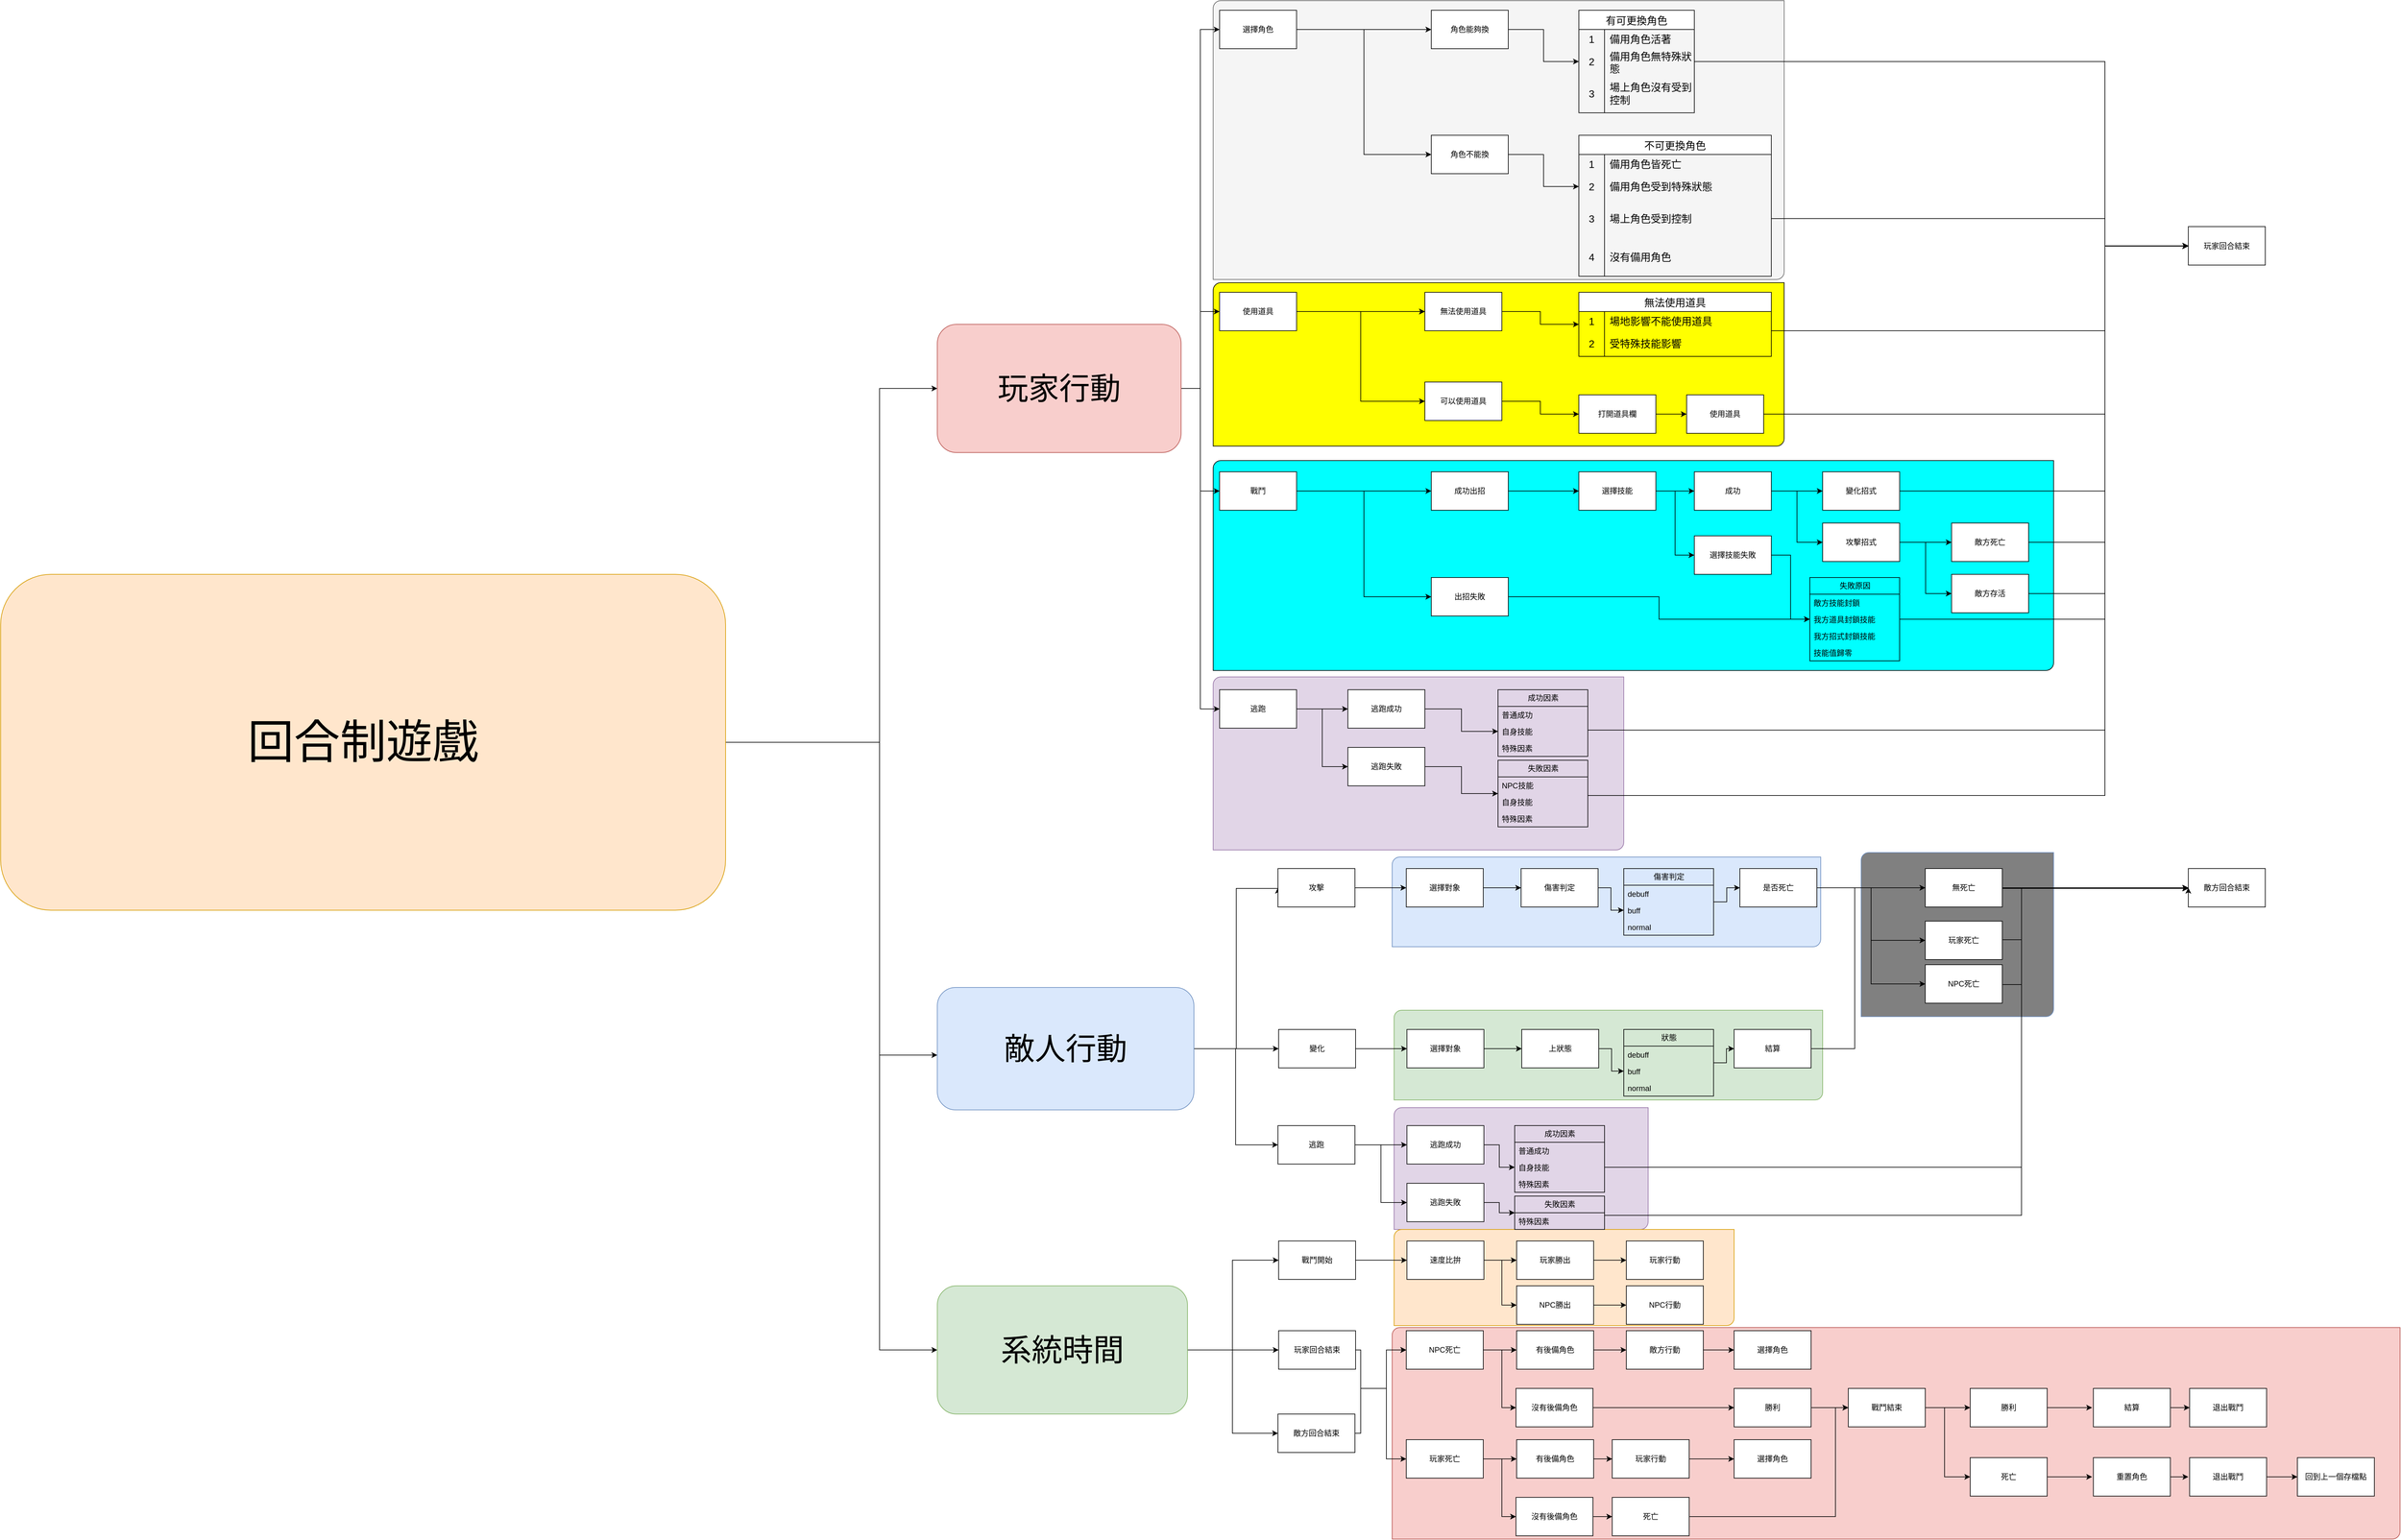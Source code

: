 <mxfile version="21.8.0" type="github">
  <diagram name="第 1 页" id="Yx1Tp-3RheTkns9B5Z6W">
    <mxGraphModel dx="5892" dy="3967" grid="1" gridSize="10" guides="1" tooltips="1" connect="1" arrows="1" fold="1" page="1" pageScale="1" pageWidth="827" pageHeight="1169" math="0" shadow="0">
      <root>
        <mxCell id="0" />
        <mxCell id="1" parent="0" />
        <mxCell id="kcAdjaDuesn8WHpkDqXp-167" value="" style="verticalLabelPosition=bottom;verticalAlign=top;html=1;shape=mxgraph.basic.diag_round_rect;dx=6;whiteSpace=wrap;fillColor=#00FFFF;" vertex="1" parent="1">
          <mxGeometry x="1140" y="532.5" width="1310" height="327.5" as="geometry" />
        </mxCell>
        <mxCell id="kcAdjaDuesn8WHpkDqXp-166" value="" style="verticalLabelPosition=bottom;verticalAlign=top;html=1;shape=mxgraph.basic.diag_round_rect;dx=6;whiteSpace=wrap;fillColor=#FFFF00;" vertex="1" parent="1">
          <mxGeometry x="1140" y="255" width="890" height="255" as="geometry" />
        </mxCell>
        <mxCell id="kcAdjaDuesn8WHpkDqXp-165" value="" style="verticalLabelPosition=bottom;verticalAlign=top;html=1;shape=mxgraph.basic.diag_round_rect;dx=6;whiteSpace=wrap;fillColor=#f5f5f5;strokeColor=#666666;fontColor=#333333;" vertex="1" parent="1">
          <mxGeometry x="1140" y="-185" width="890" height="435" as="geometry" />
        </mxCell>
        <mxCell id="kcAdjaDuesn8WHpkDqXp-164" value="" style="verticalLabelPosition=bottom;verticalAlign=top;html=1;shape=mxgraph.basic.diag_round_rect;dx=6;whiteSpace=wrap;fillColor=#808080;strokeColor=#6c8ebf;" vertex="1" parent="1">
          <mxGeometry x="2150" y="1144" width="300" height="256" as="geometry" />
        </mxCell>
        <mxCell id="kcAdjaDuesn8WHpkDqXp-163" value="" style="verticalLabelPosition=bottom;verticalAlign=top;html=1;shape=mxgraph.basic.diag_round_rect;dx=6;whiteSpace=wrap;fillColor=#dae8fc;strokeColor=#6c8ebf;" vertex="1" parent="1">
          <mxGeometry x="1419" y="1151" width="668" height="140" as="geometry" />
        </mxCell>
        <mxCell id="kcAdjaDuesn8WHpkDqXp-162" value="" style="verticalLabelPosition=bottom;verticalAlign=top;html=1;shape=mxgraph.basic.diag_round_rect;dx=6;whiteSpace=wrap;fillColor=#d5e8d4;strokeColor=#82b366;" vertex="1" parent="1">
          <mxGeometry x="1422" y="1390" width="668" height="140" as="geometry" />
        </mxCell>
        <mxCell id="kcAdjaDuesn8WHpkDqXp-161" value="" style="verticalLabelPosition=bottom;verticalAlign=top;html=1;shape=mxgraph.basic.diag_round_rect;dx=6;whiteSpace=wrap;fillColor=#e1d5e7;strokeColor=#9673a6;" vertex="1" parent="1">
          <mxGeometry x="1140" y="870" width="640" height="270" as="geometry" />
        </mxCell>
        <mxCell id="kcAdjaDuesn8WHpkDqXp-160" value="" style="verticalLabelPosition=bottom;verticalAlign=top;html=1;shape=mxgraph.basic.diag_round_rect;dx=6;whiteSpace=wrap;fillColor=#e1d5e7;strokeColor=#9673a6;" vertex="1" parent="1">
          <mxGeometry x="1422" y="1542" width="396" height="190" as="geometry" />
        </mxCell>
        <mxCell id="kcAdjaDuesn8WHpkDqXp-159" value="" style="verticalLabelPosition=bottom;verticalAlign=top;html=1;shape=mxgraph.basic.diag_round_rect;dx=6;whiteSpace=wrap;fillColor=#f8cecc;strokeColor=#b85450;" vertex="1" parent="1">
          <mxGeometry x="1419" y="1885" width="1571" height="330" as="geometry" />
        </mxCell>
        <mxCell id="kcAdjaDuesn8WHpkDqXp-158" value="" style="verticalLabelPosition=bottom;verticalAlign=top;html=1;shape=mxgraph.basic.diag_round_rect;dx=6;whiteSpace=wrap;fillColor=#ffe6cc;strokeColor=#d79b00;" vertex="1" parent="1">
          <mxGeometry x="1422" y="1732" width="530" height="150" as="geometry" />
        </mxCell>
        <mxCell id="YoOTowzyrClWi79sCNQv-5" value="" style="edgeStyle=orthogonalEdgeStyle;rounded=0;orthogonalLoop=1;jettySize=auto;html=1;" parent="1" source="YoOTowzyrClWi79sCNQv-1" target="YoOTowzyrClWi79sCNQv-3" edge="1">
          <mxGeometry relative="1" as="geometry">
            <Array as="points">
              <mxPoint x="620" y="972" />
              <mxPoint x="620" y="1460" />
            </Array>
          </mxGeometry>
        </mxCell>
        <mxCell id="YoOTowzyrClWi79sCNQv-8" style="edgeStyle=orthogonalEdgeStyle;rounded=0;orthogonalLoop=1;jettySize=auto;html=1;entryX=0;entryY=0.5;entryDx=0;entryDy=0;" parent="1" source="YoOTowzyrClWi79sCNQv-1" target="YoOTowzyrClWi79sCNQv-2" edge="1">
          <mxGeometry relative="1" as="geometry">
            <Array as="points">
              <mxPoint x="620" y="972" />
              <mxPoint x="620" y="420" />
            </Array>
          </mxGeometry>
        </mxCell>
        <mxCell id="YoOTowzyrClWi79sCNQv-9" style="edgeStyle=orthogonalEdgeStyle;rounded=0;orthogonalLoop=1;jettySize=auto;html=1;entryX=0;entryY=0.5;entryDx=0;entryDy=0;" parent="1" source="YoOTowzyrClWi79sCNQv-1" target="YoOTowzyrClWi79sCNQv-4" edge="1">
          <mxGeometry relative="1" as="geometry">
            <Array as="points">
              <mxPoint x="620" y="972" />
              <mxPoint x="620" y="1920" />
            </Array>
          </mxGeometry>
        </mxCell>
        <mxCell id="YoOTowzyrClWi79sCNQv-1" value="&lt;font style=&quot;font-size: 72px;&quot;&gt;回合制遊戲&lt;/font&gt;" style="rounded=1;whiteSpace=wrap;html=1;fillColor=#ffe6cc;strokeColor=#d79b00;" parent="1" vertex="1">
          <mxGeometry x="-750" y="710" width="1130" height="524" as="geometry" />
        </mxCell>
        <mxCell id="YoOTowzyrClWi79sCNQv-16" style="edgeStyle=orthogonalEdgeStyle;rounded=0;orthogonalLoop=1;jettySize=auto;html=1;entryX=0;entryY=0.5;entryDx=0;entryDy=0;" parent="1" source="YoOTowzyrClWi79sCNQv-2" target="YoOTowzyrClWi79sCNQv-12" edge="1">
          <mxGeometry relative="1" as="geometry" />
        </mxCell>
        <mxCell id="YoOTowzyrClWi79sCNQv-17" style="edgeStyle=orthogonalEdgeStyle;rounded=0;orthogonalLoop=1;jettySize=auto;html=1;entryX=0;entryY=0.5;entryDx=0;entryDy=0;" parent="1" source="YoOTowzyrClWi79sCNQv-2" target="YoOTowzyrClWi79sCNQv-13" edge="1">
          <mxGeometry relative="1" as="geometry" />
        </mxCell>
        <mxCell id="YoOTowzyrClWi79sCNQv-18" style="edgeStyle=orthogonalEdgeStyle;rounded=0;orthogonalLoop=1;jettySize=auto;html=1;entryX=0;entryY=0.5;entryDx=0;entryDy=0;" parent="1" source="YoOTowzyrClWi79sCNQv-2" target="YoOTowzyrClWi79sCNQv-14" edge="1">
          <mxGeometry relative="1" as="geometry" />
        </mxCell>
        <mxCell id="YoOTowzyrClWi79sCNQv-19" style="edgeStyle=orthogonalEdgeStyle;rounded=0;orthogonalLoop=1;jettySize=auto;html=1;entryX=0;entryY=0.5;entryDx=0;entryDy=0;" parent="1" source="YoOTowzyrClWi79sCNQv-2" target="YoOTowzyrClWi79sCNQv-15" edge="1">
          <mxGeometry relative="1" as="geometry" />
        </mxCell>
        <mxCell id="YoOTowzyrClWi79sCNQv-2" value="&lt;font style=&quot;font-size: 48px;&quot;&gt;玩家行動&lt;/font&gt;" style="rounded=1;whiteSpace=wrap;html=1;fillColor=#f8cecc;strokeColor=#b85450;" parent="1" vertex="1">
          <mxGeometry x="710" y="320" width="380" height="200" as="geometry" />
        </mxCell>
        <mxCell id="kcAdjaDuesn8WHpkDqXp-24" style="edgeStyle=orthogonalEdgeStyle;rounded=0;orthogonalLoop=1;jettySize=auto;html=1;entryX=0;entryY=0.5;entryDx=0;entryDy=0;" edge="1" parent="1" source="YoOTowzyrClWi79sCNQv-3" target="kcAdjaDuesn8WHpkDqXp-23">
          <mxGeometry relative="1" as="geometry">
            <Array as="points">
              <mxPoint x="1176" y="1450" />
              <mxPoint x="1176" y="1200" />
              <mxPoint x="1241" y="1200" />
            </Array>
          </mxGeometry>
        </mxCell>
        <mxCell id="kcAdjaDuesn8WHpkDqXp-27" style="edgeStyle=orthogonalEdgeStyle;rounded=0;orthogonalLoop=1;jettySize=auto;html=1;entryX=0;entryY=0.5;entryDx=0;entryDy=0;" edge="1" parent="1" source="YoOTowzyrClWi79sCNQv-3" target="kcAdjaDuesn8WHpkDqXp-25">
          <mxGeometry relative="1" as="geometry">
            <Array as="points">
              <mxPoint x="1130" y="1450" />
              <mxPoint x="1130" y="1450" />
            </Array>
          </mxGeometry>
        </mxCell>
        <mxCell id="kcAdjaDuesn8WHpkDqXp-28" style="edgeStyle=orthogonalEdgeStyle;rounded=0;orthogonalLoop=1;jettySize=auto;html=1;entryX=0;entryY=0.5;entryDx=0;entryDy=0;" edge="1" parent="1" source="YoOTowzyrClWi79sCNQv-3" target="kcAdjaDuesn8WHpkDqXp-26">
          <mxGeometry relative="1" as="geometry">
            <Array as="points">
              <mxPoint x="1175" y="1450" />
              <mxPoint x="1175" y="1600" />
            </Array>
          </mxGeometry>
        </mxCell>
        <mxCell id="YoOTowzyrClWi79sCNQv-3" value="&lt;font style=&quot;font-size: 48px;&quot;&gt;敵人行動&lt;/font&gt;" style="rounded=1;whiteSpace=wrap;html=1;fillColor=#dae8fc;strokeColor=#6c8ebf;" parent="1" vertex="1">
          <mxGeometry x="710" y="1354.5" width="400" height="191" as="geometry" />
        </mxCell>
        <mxCell id="kcAdjaDuesn8WHpkDqXp-86" style="edgeStyle=orthogonalEdgeStyle;rounded=0;orthogonalLoop=1;jettySize=auto;html=1;entryX=0;entryY=0.5;entryDx=0;entryDy=0;" edge="1" parent="1" source="YoOTowzyrClWi79sCNQv-4" target="kcAdjaDuesn8WHpkDqXp-83">
          <mxGeometry relative="1" as="geometry">
            <Array as="points">
              <mxPoint x="1170" y="1920" />
              <mxPoint x="1170" y="1780" />
            </Array>
          </mxGeometry>
        </mxCell>
        <mxCell id="kcAdjaDuesn8WHpkDqXp-88" style="edgeStyle=orthogonalEdgeStyle;rounded=0;orthogonalLoop=1;jettySize=auto;html=1;" edge="1" parent="1" source="YoOTowzyrClWi79sCNQv-4" target="kcAdjaDuesn8WHpkDqXp-84">
          <mxGeometry relative="1" as="geometry">
            <Array as="points">
              <mxPoint x="1140" y="1920" />
              <mxPoint x="1140" y="1920" />
            </Array>
          </mxGeometry>
        </mxCell>
        <mxCell id="kcAdjaDuesn8WHpkDqXp-89" style="edgeStyle=orthogonalEdgeStyle;rounded=0;orthogonalLoop=1;jettySize=auto;html=1;" edge="1" parent="1" source="YoOTowzyrClWi79sCNQv-4" target="kcAdjaDuesn8WHpkDqXp-85">
          <mxGeometry relative="1" as="geometry">
            <Array as="points">
              <mxPoint x="1170" y="1920" />
              <mxPoint x="1170" y="2050" />
            </Array>
          </mxGeometry>
        </mxCell>
        <mxCell id="YoOTowzyrClWi79sCNQv-4" value="&lt;font style=&quot;font-size: 48px;&quot;&gt;系統時間&lt;/font&gt;" style="rounded=1;whiteSpace=wrap;html=1;fillColor=#d5e8d4;strokeColor=#82b366;" parent="1" vertex="1">
          <mxGeometry x="710" y="1820" width="390" height="200" as="geometry" />
        </mxCell>
        <mxCell id="YoOTowzyrClWi79sCNQv-23" style="edgeStyle=orthogonalEdgeStyle;rounded=0;orthogonalLoop=1;jettySize=auto;html=1;entryX=0;entryY=0.5;entryDx=0;entryDy=0;" parent="1" source="YoOTowzyrClWi79sCNQv-12" target="YoOTowzyrClWi79sCNQv-20" edge="1">
          <mxGeometry relative="1" as="geometry" />
        </mxCell>
        <mxCell id="YoOTowzyrClWi79sCNQv-24" style="edgeStyle=orthogonalEdgeStyle;rounded=0;orthogonalLoop=1;jettySize=auto;html=1;entryX=0;entryY=0.5;entryDx=0;entryDy=0;" parent="1" source="YoOTowzyrClWi79sCNQv-12" target="YoOTowzyrClWi79sCNQv-22" edge="1">
          <mxGeometry relative="1" as="geometry" />
        </mxCell>
        <mxCell id="YoOTowzyrClWi79sCNQv-12" value="選擇角色" style="rounded=0;whiteSpace=wrap;html=1;" parent="1" vertex="1">
          <mxGeometry x="1150" y="-170" width="120" height="60" as="geometry" />
        </mxCell>
        <mxCell id="KjRn88IFFN9hU_ZQH7HQ-3" style="edgeStyle=orthogonalEdgeStyle;rounded=0;orthogonalLoop=1;jettySize=auto;html=1;entryX=0;entryY=0.5;entryDx=0;entryDy=0;" parent="1" source="YoOTowzyrClWi79sCNQv-13" target="KjRn88IFFN9hU_ZQH7HQ-2" edge="1">
          <mxGeometry relative="1" as="geometry" />
        </mxCell>
        <mxCell id="KjRn88IFFN9hU_ZQH7HQ-6" style="edgeStyle=orthogonalEdgeStyle;rounded=0;orthogonalLoop=1;jettySize=auto;html=1;entryX=0;entryY=0.5;entryDx=0;entryDy=0;" parent="1" source="YoOTowzyrClWi79sCNQv-13" target="KjRn88IFFN9hU_ZQH7HQ-5" edge="1">
          <mxGeometry relative="1" as="geometry" />
        </mxCell>
        <mxCell id="KjRn88IFFN9hU_ZQH7HQ-21" style="edgeStyle=orthogonalEdgeStyle;rounded=0;orthogonalLoop=1;jettySize=auto;html=1;entryX=0;entryY=0.5;entryDx=0;entryDy=0;" parent="1" source="YoOTowzyrClWi79sCNQv-13" target="KjRn88IFFN9hU_ZQH7HQ-5" edge="1">
          <mxGeometry relative="1" as="geometry" />
        </mxCell>
        <mxCell id="YoOTowzyrClWi79sCNQv-13" value="使用道具" style="rounded=0;whiteSpace=wrap;html=1;" parent="1" vertex="1">
          <mxGeometry x="1150" y="270" width="120" height="60" as="geometry" />
        </mxCell>
        <mxCell id="KjRn88IFFN9hU_ZQH7HQ-32" style="edgeStyle=orthogonalEdgeStyle;rounded=0;orthogonalLoop=1;jettySize=auto;html=1;entryX=0;entryY=0.5;entryDx=0;entryDy=0;" parent="1" source="YoOTowzyrClWi79sCNQv-14" target="KjRn88IFFN9hU_ZQH7HQ-31" edge="1">
          <mxGeometry relative="1" as="geometry" />
        </mxCell>
        <mxCell id="KjRn88IFFN9hU_ZQH7HQ-34" style="edgeStyle=orthogonalEdgeStyle;rounded=0;orthogonalLoop=1;jettySize=auto;html=1;entryX=0;entryY=0.5;entryDx=0;entryDy=0;" parent="1" source="YoOTowzyrClWi79sCNQv-14" target="KjRn88IFFN9hU_ZQH7HQ-33" edge="1">
          <mxGeometry relative="1" as="geometry" />
        </mxCell>
        <mxCell id="YoOTowzyrClWi79sCNQv-14" value="戰鬥" style="rounded=0;whiteSpace=wrap;html=1;" parent="1" vertex="1">
          <mxGeometry x="1150" y="550" width="120" height="60" as="geometry" />
        </mxCell>
        <mxCell id="kcAdjaDuesn8WHpkDqXp-2" value="" style="edgeStyle=orthogonalEdgeStyle;rounded=0;orthogonalLoop=1;jettySize=auto;html=1;" edge="1" parent="1" source="YoOTowzyrClWi79sCNQv-15" target="kcAdjaDuesn8WHpkDqXp-1">
          <mxGeometry relative="1" as="geometry" />
        </mxCell>
        <mxCell id="kcAdjaDuesn8WHpkDqXp-4" style="edgeStyle=orthogonalEdgeStyle;rounded=0;orthogonalLoop=1;jettySize=auto;html=1;entryX=0;entryY=0.5;entryDx=0;entryDy=0;" edge="1" parent="1" source="YoOTowzyrClWi79sCNQv-15" target="kcAdjaDuesn8WHpkDqXp-3">
          <mxGeometry relative="1" as="geometry" />
        </mxCell>
        <mxCell id="YoOTowzyrClWi79sCNQv-15" value="逃跑" style="rounded=0;whiteSpace=wrap;html=1;" parent="1" vertex="1">
          <mxGeometry x="1150" y="890" width="120" height="60" as="geometry" />
        </mxCell>
        <mxCell id="YoOTowzyrClWi79sCNQv-36" style="edgeStyle=orthogonalEdgeStyle;rounded=0;orthogonalLoop=1;jettySize=auto;html=1;entryX=0;entryY=0.5;entryDx=0;entryDy=0;" parent="1" source="YoOTowzyrClWi79sCNQv-20" target="YoOTowzyrClWi79sCNQv-30" edge="1">
          <mxGeometry relative="1" as="geometry" />
        </mxCell>
        <mxCell id="YoOTowzyrClWi79sCNQv-20" value="角色能夠換" style="rounded=0;whiteSpace=wrap;html=1;" parent="1" vertex="1">
          <mxGeometry x="1480" y="-170" width="120" height="60" as="geometry" />
        </mxCell>
        <mxCell id="YoOTowzyrClWi79sCNQv-47" style="edgeStyle=orthogonalEdgeStyle;rounded=0;orthogonalLoop=1;jettySize=auto;html=1;" parent="1" source="YoOTowzyrClWi79sCNQv-22" target="YoOTowzyrClWi79sCNQv-41" edge="1">
          <mxGeometry relative="1" as="geometry" />
        </mxCell>
        <mxCell id="YoOTowzyrClWi79sCNQv-22" value="角色不能換" style="rounded=0;whiteSpace=wrap;html=1;" parent="1" vertex="1">
          <mxGeometry x="1480" y="25" width="120" height="60" as="geometry" />
        </mxCell>
        <mxCell id="YoOTowzyrClWi79sCNQv-26" value="有可更換角色" style="shape=table;startSize=30;container=1;collapsible=0;childLayout=tableLayout;fixedRows=1;rowLines=0;fontStyle=0;strokeColor=default;fontSize=16;" parent="1" vertex="1">
          <mxGeometry x="1710" y="-170" width="180" height="160" as="geometry" />
        </mxCell>
        <mxCell id="YoOTowzyrClWi79sCNQv-27" value="" style="shape=tableRow;horizontal=0;startSize=0;swimlaneHead=0;swimlaneBody=0;top=0;left=0;bottom=0;right=0;collapsible=0;dropTarget=0;fillColor=none;points=[[0,0.5],[1,0.5]];portConstraint=eastwest;strokeColor=inherit;fontSize=16;" parent="YoOTowzyrClWi79sCNQv-26" vertex="1">
          <mxGeometry y="30" width="180" height="30" as="geometry" />
        </mxCell>
        <mxCell id="YoOTowzyrClWi79sCNQv-28" value="1" style="shape=partialRectangle;html=1;whiteSpace=wrap;connectable=0;fillColor=none;top=0;left=0;bottom=0;right=0;overflow=hidden;pointerEvents=1;strokeColor=inherit;fontSize=16;" parent="YoOTowzyrClWi79sCNQv-27" vertex="1">
          <mxGeometry width="40" height="30" as="geometry">
            <mxRectangle width="40" height="30" as="alternateBounds" />
          </mxGeometry>
        </mxCell>
        <mxCell id="YoOTowzyrClWi79sCNQv-29" value="備用角色活著" style="shape=partialRectangle;html=1;whiteSpace=wrap;connectable=0;fillColor=none;top=0;left=0;bottom=0;right=0;align=left;spacingLeft=6;overflow=hidden;strokeColor=inherit;fontSize=16;" parent="YoOTowzyrClWi79sCNQv-27" vertex="1">
          <mxGeometry x="40" width="140" height="30" as="geometry">
            <mxRectangle width="140" height="30" as="alternateBounds" />
          </mxGeometry>
        </mxCell>
        <mxCell id="YoOTowzyrClWi79sCNQv-30" value="" style="shape=tableRow;horizontal=0;startSize=0;swimlaneHead=0;swimlaneBody=0;top=0;left=0;bottom=0;right=0;collapsible=0;dropTarget=0;fillColor=none;points=[[0,0.5],[1,0.5]];portConstraint=eastwest;strokeColor=inherit;fontSize=16;" parent="YoOTowzyrClWi79sCNQv-26" vertex="1">
          <mxGeometry y="60" width="180" height="40" as="geometry" />
        </mxCell>
        <mxCell id="YoOTowzyrClWi79sCNQv-31" value="2" style="shape=partialRectangle;html=1;whiteSpace=wrap;connectable=0;fillColor=none;top=0;left=0;bottom=0;right=0;overflow=hidden;strokeColor=inherit;fontSize=16;" parent="YoOTowzyrClWi79sCNQv-30" vertex="1">
          <mxGeometry width="40" height="40" as="geometry">
            <mxRectangle width="40" height="40" as="alternateBounds" />
          </mxGeometry>
        </mxCell>
        <mxCell id="YoOTowzyrClWi79sCNQv-32" value="備用角色無特殊狀態" style="shape=partialRectangle;html=1;whiteSpace=wrap;connectable=0;fillColor=none;top=0;left=0;bottom=0;right=0;align=left;spacingLeft=6;overflow=hidden;strokeColor=inherit;fontSize=16;" parent="YoOTowzyrClWi79sCNQv-30" vertex="1">
          <mxGeometry x="40" width="140" height="40" as="geometry">
            <mxRectangle width="140" height="40" as="alternateBounds" />
          </mxGeometry>
        </mxCell>
        <mxCell id="YoOTowzyrClWi79sCNQv-33" value="" style="shape=tableRow;horizontal=0;startSize=0;swimlaneHead=0;swimlaneBody=0;top=0;left=0;bottom=0;right=0;collapsible=0;dropTarget=0;fillColor=none;points=[[0,0.5],[1,0.5]];portConstraint=eastwest;strokeColor=inherit;fontSize=16;" parent="YoOTowzyrClWi79sCNQv-26" vertex="1">
          <mxGeometry y="100" width="180" height="60" as="geometry" />
        </mxCell>
        <mxCell id="YoOTowzyrClWi79sCNQv-34" value="3" style="shape=partialRectangle;html=1;whiteSpace=wrap;connectable=0;fillColor=none;top=0;left=0;bottom=0;right=0;overflow=hidden;strokeColor=inherit;fontSize=16;" parent="YoOTowzyrClWi79sCNQv-33" vertex="1">
          <mxGeometry width="40" height="60" as="geometry">
            <mxRectangle width="40" height="60" as="alternateBounds" />
          </mxGeometry>
        </mxCell>
        <mxCell id="YoOTowzyrClWi79sCNQv-35" value="場上角色沒有受到控制" style="shape=partialRectangle;html=1;whiteSpace=wrap;connectable=0;fillColor=none;top=0;left=0;bottom=0;right=0;align=left;spacingLeft=6;overflow=hidden;strokeColor=inherit;fontSize=16;" parent="YoOTowzyrClWi79sCNQv-33" vertex="1">
          <mxGeometry x="40" width="140" height="60" as="geometry">
            <mxRectangle width="140" height="60" as="alternateBounds" />
          </mxGeometry>
        </mxCell>
        <mxCell id="YoOTowzyrClWi79sCNQv-37" value="不可更換角色" style="shape=table;startSize=30;container=1;collapsible=0;childLayout=tableLayout;fixedRows=1;rowLines=0;fontStyle=0;strokeColor=default;fontSize=16;" parent="1" vertex="1">
          <mxGeometry x="1710" y="25" width="300" height="220" as="geometry" />
        </mxCell>
        <mxCell id="YoOTowzyrClWi79sCNQv-38" value="" style="shape=tableRow;horizontal=0;startSize=0;swimlaneHead=0;swimlaneBody=0;top=0;left=0;bottom=0;right=0;collapsible=0;dropTarget=0;fillColor=none;points=[[0,0.5],[1,0.5]];portConstraint=eastwest;strokeColor=inherit;fontSize=16;" parent="YoOTowzyrClWi79sCNQv-37" vertex="1">
          <mxGeometry y="30" width="300" height="30" as="geometry" />
        </mxCell>
        <mxCell id="YoOTowzyrClWi79sCNQv-39" value="1" style="shape=partialRectangle;html=1;whiteSpace=wrap;connectable=0;fillColor=none;top=0;left=0;bottom=0;right=0;overflow=hidden;pointerEvents=1;strokeColor=inherit;fontSize=16;" parent="YoOTowzyrClWi79sCNQv-38" vertex="1">
          <mxGeometry width="40" height="30" as="geometry">
            <mxRectangle width="40" height="30" as="alternateBounds" />
          </mxGeometry>
        </mxCell>
        <mxCell id="YoOTowzyrClWi79sCNQv-40" value="備用角色皆死亡" style="shape=partialRectangle;html=1;whiteSpace=wrap;connectable=0;fillColor=none;top=0;left=0;bottom=0;right=0;align=left;spacingLeft=6;overflow=hidden;strokeColor=inherit;fontSize=16;" parent="YoOTowzyrClWi79sCNQv-38" vertex="1">
          <mxGeometry x="40" width="260" height="30" as="geometry">
            <mxRectangle width="260" height="30" as="alternateBounds" />
          </mxGeometry>
        </mxCell>
        <mxCell id="YoOTowzyrClWi79sCNQv-41" value="" style="shape=tableRow;horizontal=0;startSize=0;swimlaneHead=0;swimlaneBody=0;top=0;left=0;bottom=0;right=0;collapsible=0;dropTarget=0;fillColor=none;points=[[0,0.5],[1,0.5]];portConstraint=eastwest;strokeColor=inherit;fontSize=16;" parent="YoOTowzyrClWi79sCNQv-37" vertex="1">
          <mxGeometry y="60" width="300" height="40" as="geometry" />
        </mxCell>
        <mxCell id="YoOTowzyrClWi79sCNQv-42" value="2" style="shape=partialRectangle;html=1;whiteSpace=wrap;connectable=0;fillColor=none;top=0;left=0;bottom=0;right=0;overflow=hidden;strokeColor=inherit;fontSize=16;" parent="YoOTowzyrClWi79sCNQv-41" vertex="1">
          <mxGeometry width="40" height="40" as="geometry">
            <mxRectangle width="40" height="40" as="alternateBounds" />
          </mxGeometry>
        </mxCell>
        <mxCell id="YoOTowzyrClWi79sCNQv-43" value="備用角色受到特殊狀態" style="shape=partialRectangle;html=1;whiteSpace=wrap;connectable=0;fillColor=none;top=0;left=0;bottom=0;right=0;align=left;spacingLeft=6;overflow=hidden;strokeColor=inherit;fontSize=16;" parent="YoOTowzyrClWi79sCNQv-41" vertex="1">
          <mxGeometry x="40" width="260" height="40" as="geometry">
            <mxRectangle width="260" height="40" as="alternateBounds" />
          </mxGeometry>
        </mxCell>
        <mxCell id="YoOTowzyrClWi79sCNQv-44" value="" style="shape=tableRow;horizontal=0;startSize=0;swimlaneHead=0;swimlaneBody=0;top=0;left=0;bottom=0;right=0;collapsible=0;dropTarget=0;fillColor=none;points=[[0,0.5],[1,0.5]];portConstraint=eastwest;strokeColor=inherit;fontSize=16;" parent="YoOTowzyrClWi79sCNQv-37" vertex="1">
          <mxGeometry y="100" width="300" height="60" as="geometry" />
        </mxCell>
        <mxCell id="YoOTowzyrClWi79sCNQv-45" value="3" style="shape=partialRectangle;html=1;whiteSpace=wrap;connectable=0;fillColor=none;top=0;left=0;bottom=0;right=0;overflow=hidden;strokeColor=inherit;fontSize=16;" parent="YoOTowzyrClWi79sCNQv-44" vertex="1">
          <mxGeometry width="40" height="60" as="geometry">
            <mxRectangle width="40" height="60" as="alternateBounds" />
          </mxGeometry>
        </mxCell>
        <mxCell id="YoOTowzyrClWi79sCNQv-46" value="場上角色受到控制" style="shape=partialRectangle;html=1;whiteSpace=wrap;connectable=0;fillColor=none;top=0;left=0;bottom=0;right=0;align=left;spacingLeft=6;overflow=hidden;strokeColor=inherit;fontSize=16;" parent="YoOTowzyrClWi79sCNQv-44" vertex="1">
          <mxGeometry x="40" width="260" height="60" as="geometry">
            <mxRectangle width="260" height="60" as="alternateBounds" />
          </mxGeometry>
        </mxCell>
        <mxCell id="YoOTowzyrClWi79sCNQv-48" value="" style="shape=tableRow;horizontal=0;startSize=0;swimlaneHead=0;swimlaneBody=0;top=0;left=0;bottom=0;right=0;collapsible=0;dropTarget=0;fillColor=none;points=[[0,0.5],[1,0.5]];portConstraint=eastwest;strokeColor=inherit;fontSize=16;" parent="YoOTowzyrClWi79sCNQv-37" vertex="1">
          <mxGeometry y="160" width="300" height="60" as="geometry" />
        </mxCell>
        <mxCell id="YoOTowzyrClWi79sCNQv-49" value="4" style="shape=partialRectangle;html=1;whiteSpace=wrap;connectable=0;fillColor=none;top=0;left=0;bottom=0;right=0;overflow=hidden;strokeColor=inherit;fontSize=16;" parent="YoOTowzyrClWi79sCNQv-48" vertex="1">
          <mxGeometry width="40" height="60" as="geometry">
            <mxRectangle width="40" height="60" as="alternateBounds" />
          </mxGeometry>
        </mxCell>
        <mxCell id="YoOTowzyrClWi79sCNQv-50" value="沒有備用角色" style="shape=partialRectangle;html=1;whiteSpace=wrap;connectable=0;fillColor=none;top=0;left=0;bottom=0;right=0;align=left;spacingLeft=6;overflow=hidden;strokeColor=inherit;fontSize=16;" parent="YoOTowzyrClWi79sCNQv-48" vertex="1">
          <mxGeometry x="40" width="260" height="60" as="geometry">
            <mxRectangle width="260" height="60" as="alternateBounds" />
          </mxGeometry>
        </mxCell>
        <mxCell id="KjRn88IFFN9hU_ZQH7HQ-23" style="edgeStyle=orthogonalEdgeStyle;rounded=0;orthogonalLoop=1;jettySize=auto;html=1;entryX=0;entryY=0.5;entryDx=0;entryDy=0;" parent="1" source="KjRn88IFFN9hU_ZQH7HQ-1" target="KjRn88IFFN9hU_ZQH7HQ-22" edge="1">
          <mxGeometry relative="1" as="geometry" />
        </mxCell>
        <mxCell id="KjRn88IFFN9hU_ZQH7HQ-1" value="打開道具欄" style="rounded=0;whiteSpace=wrap;html=1;" parent="1" vertex="1">
          <mxGeometry x="1710" y="430" width="120" height="60" as="geometry" />
        </mxCell>
        <mxCell id="KjRn88IFFN9hU_ZQH7HQ-4" style="edgeStyle=orthogonalEdgeStyle;rounded=0;orthogonalLoop=1;jettySize=auto;html=1;entryX=0;entryY=0.5;entryDx=0;entryDy=0;" parent="1" source="KjRn88IFFN9hU_ZQH7HQ-2" target="KjRn88IFFN9hU_ZQH7HQ-1" edge="1">
          <mxGeometry relative="1" as="geometry" />
        </mxCell>
        <mxCell id="KjRn88IFFN9hU_ZQH7HQ-2" value="可以使用道具" style="rounded=0;whiteSpace=wrap;html=1;" parent="1" vertex="1">
          <mxGeometry x="1470" y="410" width="120" height="60" as="geometry" />
        </mxCell>
        <mxCell id="KjRn88IFFN9hU_ZQH7HQ-20" style="edgeStyle=orthogonalEdgeStyle;rounded=0;orthogonalLoop=1;jettySize=auto;html=1;entryX=0;entryY=0.5;entryDx=0;entryDy=0;" parent="1" source="KjRn88IFFN9hU_ZQH7HQ-5" target="KjRn88IFFN9hU_ZQH7HQ-7" edge="1">
          <mxGeometry relative="1" as="geometry" />
        </mxCell>
        <mxCell id="KjRn88IFFN9hU_ZQH7HQ-5" value="無法使用道具" style="rounded=0;whiteSpace=wrap;html=1;" parent="1" vertex="1">
          <mxGeometry x="1470" y="270" width="120" height="60" as="geometry" />
        </mxCell>
        <mxCell id="KjRn88IFFN9hU_ZQH7HQ-28" style="edgeStyle=orthogonalEdgeStyle;rounded=0;orthogonalLoop=1;jettySize=auto;html=1;entryX=0;entryY=0.5;entryDx=0;entryDy=0;" parent="1" source="KjRn88IFFN9hU_ZQH7HQ-7" target="KjRn88IFFN9hU_ZQH7HQ-24" edge="1">
          <mxGeometry relative="1" as="geometry">
            <Array as="points">
              <mxPoint x="2530" y="330" />
              <mxPoint x="2530" y="198" />
            </Array>
          </mxGeometry>
        </mxCell>
        <mxCell id="KjRn88IFFN9hU_ZQH7HQ-7" value="無法使用道具" style="shape=table;startSize=30;container=1;collapsible=0;childLayout=tableLayout;fixedRows=1;rowLines=0;fontStyle=0;strokeColor=default;fontSize=16;" parent="1" vertex="1">
          <mxGeometry x="1710" y="270" width="300" height="100" as="geometry" />
        </mxCell>
        <mxCell id="KjRn88IFFN9hU_ZQH7HQ-8" value="" style="shape=tableRow;horizontal=0;startSize=0;swimlaneHead=0;swimlaneBody=0;top=0;left=0;bottom=0;right=0;collapsible=0;dropTarget=0;fillColor=none;points=[[0,0.5],[1,0.5]];portConstraint=eastwest;strokeColor=inherit;fontSize=16;" parent="KjRn88IFFN9hU_ZQH7HQ-7" vertex="1">
          <mxGeometry y="30" width="300" height="30" as="geometry" />
        </mxCell>
        <mxCell id="KjRn88IFFN9hU_ZQH7HQ-9" value="1" style="shape=partialRectangle;html=1;whiteSpace=wrap;connectable=0;fillColor=none;top=0;left=0;bottom=0;right=0;overflow=hidden;pointerEvents=1;strokeColor=inherit;fontSize=16;" parent="KjRn88IFFN9hU_ZQH7HQ-8" vertex="1">
          <mxGeometry width="40" height="30" as="geometry">
            <mxRectangle width="40" height="30" as="alternateBounds" />
          </mxGeometry>
        </mxCell>
        <mxCell id="KjRn88IFFN9hU_ZQH7HQ-10" value="場地影響不能使用道具" style="shape=partialRectangle;html=1;whiteSpace=wrap;connectable=0;fillColor=none;top=0;left=0;bottom=0;right=0;align=left;spacingLeft=6;overflow=hidden;strokeColor=inherit;fontSize=16;" parent="KjRn88IFFN9hU_ZQH7HQ-8" vertex="1">
          <mxGeometry x="40" width="260" height="30" as="geometry">
            <mxRectangle width="260" height="30" as="alternateBounds" />
          </mxGeometry>
        </mxCell>
        <mxCell id="KjRn88IFFN9hU_ZQH7HQ-11" value="" style="shape=tableRow;horizontal=0;startSize=0;swimlaneHead=0;swimlaneBody=0;top=0;left=0;bottom=0;right=0;collapsible=0;dropTarget=0;fillColor=none;points=[[0,0.5],[1,0.5]];portConstraint=eastwest;strokeColor=inherit;fontSize=16;" parent="KjRn88IFFN9hU_ZQH7HQ-7" vertex="1">
          <mxGeometry y="60" width="300" height="40" as="geometry" />
        </mxCell>
        <mxCell id="KjRn88IFFN9hU_ZQH7HQ-12" value="2" style="shape=partialRectangle;html=1;whiteSpace=wrap;connectable=0;fillColor=none;top=0;left=0;bottom=0;right=0;overflow=hidden;strokeColor=inherit;fontSize=16;" parent="KjRn88IFFN9hU_ZQH7HQ-11" vertex="1">
          <mxGeometry width="40" height="40" as="geometry">
            <mxRectangle width="40" height="40" as="alternateBounds" />
          </mxGeometry>
        </mxCell>
        <mxCell id="KjRn88IFFN9hU_ZQH7HQ-13" value="受特殊技能影響" style="shape=partialRectangle;html=1;whiteSpace=wrap;connectable=0;fillColor=none;top=0;left=0;bottom=0;right=0;align=left;spacingLeft=6;overflow=hidden;strokeColor=inherit;fontSize=16;" parent="KjRn88IFFN9hU_ZQH7HQ-11" vertex="1">
          <mxGeometry x="40" width="260" height="40" as="geometry">
            <mxRectangle width="260" height="40" as="alternateBounds" />
          </mxGeometry>
        </mxCell>
        <mxCell id="KjRn88IFFN9hU_ZQH7HQ-30" style="edgeStyle=orthogonalEdgeStyle;rounded=0;orthogonalLoop=1;jettySize=auto;html=1;entryX=0;entryY=0.5;entryDx=0;entryDy=0;" parent="1" source="KjRn88IFFN9hU_ZQH7HQ-22" target="KjRn88IFFN9hU_ZQH7HQ-24" edge="1">
          <mxGeometry relative="1" as="geometry">
            <Array as="points">
              <mxPoint x="2530" y="460" />
              <mxPoint x="2530" y="198" />
            </Array>
          </mxGeometry>
        </mxCell>
        <mxCell id="KjRn88IFFN9hU_ZQH7HQ-22" value="使用道具" style="rounded=0;whiteSpace=wrap;html=1;" parent="1" vertex="1">
          <mxGeometry x="1878" y="430" width="120" height="60" as="geometry" />
        </mxCell>
        <mxCell id="KjRn88IFFN9hU_ZQH7HQ-24" value="玩家回合結束" style="rounded=0;whiteSpace=wrap;html=1;" parent="1" vertex="1">
          <mxGeometry x="2660" y="167.5" width="120" height="60" as="geometry" />
        </mxCell>
        <mxCell id="KjRn88IFFN9hU_ZQH7HQ-25" style="edgeStyle=orthogonalEdgeStyle;rounded=0;orthogonalLoop=1;jettySize=auto;html=1;entryX=0;entryY=0.5;entryDx=0;entryDy=0;" parent="1" source="YoOTowzyrClWi79sCNQv-30" target="KjRn88IFFN9hU_ZQH7HQ-24" edge="1">
          <mxGeometry relative="1" as="geometry">
            <Array as="points">
              <mxPoint x="2530" y="-90" />
              <mxPoint x="2530" y="198" />
            </Array>
          </mxGeometry>
        </mxCell>
        <mxCell id="KjRn88IFFN9hU_ZQH7HQ-27" style="edgeStyle=orthogonalEdgeStyle;rounded=0;orthogonalLoop=1;jettySize=auto;html=1;entryX=0;entryY=0.5;entryDx=0;entryDy=0;" parent="1" source="YoOTowzyrClWi79sCNQv-44" target="KjRn88IFFN9hU_ZQH7HQ-24" edge="1">
          <mxGeometry relative="1" as="geometry">
            <Array as="points">
              <mxPoint x="2530" y="155" />
              <mxPoint x="2530" y="198" />
            </Array>
          </mxGeometry>
        </mxCell>
        <mxCell id="KjRn88IFFN9hU_ZQH7HQ-36" style="edgeStyle=orthogonalEdgeStyle;rounded=0;orthogonalLoop=1;jettySize=auto;html=1;entryX=0;entryY=0.5;entryDx=0;entryDy=0;" parent="1" source="KjRn88IFFN9hU_ZQH7HQ-31" target="KjRn88IFFN9hU_ZQH7HQ-35" edge="1">
          <mxGeometry relative="1" as="geometry" />
        </mxCell>
        <mxCell id="KjRn88IFFN9hU_ZQH7HQ-31" value="成功出招" style="rounded=0;whiteSpace=wrap;html=1;" parent="1" vertex="1">
          <mxGeometry x="1480" y="550" width="120" height="60" as="geometry" />
        </mxCell>
        <mxCell id="KjRn88IFFN9hU_ZQH7HQ-60" style="edgeStyle=orthogonalEdgeStyle;rounded=0;orthogonalLoop=1;jettySize=auto;html=1;entryX=0;entryY=0.5;entryDx=0;entryDy=0;" parent="1" source="KjRn88IFFN9hU_ZQH7HQ-33" target="KjRn88IFFN9hU_ZQH7HQ-55" edge="1">
          <mxGeometry relative="1" as="geometry" />
        </mxCell>
        <mxCell id="KjRn88IFFN9hU_ZQH7HQ-33" value="出招失敗" style="rounded=0;whiteSpace=wrap;html=1;" parent="1" vertex="1">
          <mxGeometry x="1480" y="715" width="120" height="60" as="geometry" />
        </mxCell>
        <mxCell id="KjRn88IFFN9hU_ZQH7HQ-39" style="edgeStyle=orthogonalEdgeStyle;rounded=0;orthogonalLoop=1;jettySize=auto;html=1;entryX=0;entryY=0.5;entryDx=0;entryDy=0;" parent="1" source="KjRn88IFFN9hU_ZQH7HQ-35" target="KjRn88IFFN9hU_ZQH7HQ-38" edge="1">
          <mxGeometry relative="1" as="geometry" />
        </mxCell>
        <mxCell id="KjRn88IFFN9hU_ZQH7HQ-40" style="edgeStyle=orthogonalEdgeStyle;rounded=0;orthogonalLoop=1;jettySize=auto;html=1;entryX=0;entryY=0.5;entryDx=0;entryDy=0;" parent="1" source="KjRn88IFFN9hU_ZQH7HQ-35" target="KjRn88IFFN9hU_ZQH7HQ-37" edge="1">
          <mxGeometry relative="1" as="geometry" />
        </mxCell>
        <mxCell id="KjRn88IFFN9hU_ZQH7HQ-35" value="選擇技能" style="rounded=0;whiteSpace=wrap;html=1;" parent="1" vertex="1">
          <mxGeometry x="1710" y="550" width="120" height="60" as="geometry" />
        </mxCell>
        <mxCell id="KjRn88IFFN9hU_ZQH7HQ-57" style="edgeStyle=orthogonalEdgeStyle;rounded=0;orthogonalLoop=1;jettySize=auto;html=1;entryX=0;entryY=0.5;entryDx=0;entryDy=0;" parent="1" source="KjRn88IFFN9hU_ZQH7HQ-37" target="KjRn88IFFN9hU_ZQH7HQ-53" edge="1">
          <mxGeometry relative="1" as="geometry" />
        </mxCell>
        <mxCell id="KjRn88IFFN9hU_ZQH7HQ-37" value="選擇技能失敗" style="rounded=0;whiteSpace=wrap;html=1;" parent="1" vertex="1">
          <mxGeometry x="1890" y="650" width="120" height="60" as="geometry" />
        </mxCell>
        <mxCell id="KjRn88IFFN9hU_ZQH7HQ-42" value="" style="edgeStyle=orthogonalEdgeStyle;rounded=0;orthogonalLoop=1;jettySize=auto;html=1;" parent="1" source="KjRn88IFFN9hU_ZQH7HQ-38" target="KjRn88IFFN9hU_ZQH7HQ-41" edge="1">
          <mxGeometry relative="1" as="geometry" />
        </mxCell>
        <mxCell id="KjRn88IFFN9hU_ZQH7HQ-44" style="edgeStyle=orthogonalEdgeStyle;rounded=0;orthogonalLoop=1;jettySize=auto;html=1;entryX=0;entryY=0.5;entryDx=0;entryDy=0;" parent="1" source="KjRn88IFFN9hU_ZQH7HQ-38" target="KjRn88IFFN9hU_ZQH7HQ-43" edge="1">
          <mxGeometry relative="1" as="geometry" />
        </mxCell>
        <mxCell id="KjRn88IFFN9hU_ZQH7HQ-38" value="成功" style="rounded=0;whiteSpace=wrap;html=1;" parent="1" vertex="1">
          <mxGeometry x="1890" y="550" width="120" height="60" as="geometry" />
        </mxCell>
        <mxCell id="KjRn88IFFN9hU_ZQH7HQ-45" style="edgeStyle=orthogonalEdgeStyle;rounded=0;orthogonalLoop=1;jettySize=auto;html=1;entryX=0;entryY=0.5;entryDx=0;entryDy=0;" parent="1" source="KjRn88IFFN9hU_ZQH7HQ-41" target="KjRn88IFFN9hU_ZQH7HQ-24" edge="1">
          <mxGeometry relative="1" as="geometry">
            <Array as="points">
              <mxPoint x="2530" y="580" />
              <mxPoint x="2530" y="198" />
            </Array>
          </mxGeometry>
        </mxCell>
        <mxCell id="KjRn88IFFN9hU_ZQH7HQ-41" value="變化招式" style="rounded=0;whiteSpace=wrap;html=1;" parent="1" vertex="1">
          <mxGeometry x="2090" y="550" width="120" height="60" as="geometry" />
        </mxCell>
        <mxCell id="KjRn88IFFN9hU_ZQH7HQ-48" value="" style="edgeStyle=orthogonalEdgeStyle;rounded=0;orthogonalLoop=1;jettySize=auto;html=1;" parent="1" source="KjRn88IFFN9hU_ZQH7HQ-43" target="KjRn88IFFN9hU_ZQH7HQ-47" edge="1">
          <mxGeometry relative="1" as="geometry" />
        </mxCell>
        <mxCell id="KjRn88IFFN9hU_ZQH7HQ-50" style="edgeStyle=orthogonalEdgeStyle;rounded=0;orthogonalLoop=1;jettySize=auto;html=1;entryX=0;entryY=0.5;entryDx=0;entryDy=0;" parent="1" source="KjRn88IFFN9hU_ZQH7HQ-43" target="KjRn88IFFN9hU_ZQH7HQ-49" edge="1">
          <mxGeometry relative="1" as="geometry" />
        </mxCell>
        <mxCell id="KjRn88IFFN9hU_ZQH7HQ-43" value="攻擊招式" style="rounded=0;whiteSpace=wrap;html=1;" parent="1" vertex="1">
          <mxGeometry x="2090" y="630" width="120" height="60" as="geometry" />
        </mxCell>
        <mxCell id="KjRn88IFFN9hU_ZQH7HQ-51" style="edgeStyle=orthogonalEdgeStyle;rounded=0;orthogonalLoop=1;jettySize=auto;html=1;entryX=0;entryY=0.5;entryDx=0;entryDy=0;" parent="1" source="KjRn88IFFN9hU_ZQH7HQ-47" target="KjRn88IFFN9hU_ZQH7HQ-24" edge="1">
          <mxGeometry relative="1" as="geometry">
            <Array as="points">
              <mxPoint x="2530" y="660" />
              <mxPoint x="2530" y="197" />
            </Array>
          </mxGeometry>
        </mxCell>
        <mxCell id="KjRn88IFFN9hU_ZQH7HQ-47" value="敵方死亡" style="rounded=0;whiteSpace=wrap;html=1;" parent="1" vertex="1">
          <mxGeometry x="2291" y="630" width="120" height="60" as="geometry" />
        </mxCell>
        <mxCell id="KjRn88IFFN9hU_ZQH7HQ-52" style="edgeStyle=orthogonalEdgeStyle;rounded=0;orthogonalLoop=1;jettySize=auto;html=1;entryX=0;entryY=0.5;entryDx=0;entryDy=0;" parent="1" source="KjRn88IFFN9hU_ZQH7HQ-49" target="KjRn88IFFN9hU_ZQH7HQ-24" edge="1">
          <mxGeometry relative="1" as="geometry">
            <Array as="points">
              <mxPoint x="2530" y="740" />
              <mxPoint x="2530" y="198" />
            </Array>
          </mxGeometry>
        </mxCell>
        <mxCell id="KjRn88IFFN9hU_ZQH7HQ-49" value="敵方存活" style="rounded=0;whiteSpace=wrap;html=1;" parent="1" vertex="1">
          <mxGeometry x="2291" y="710" width="120" height="60" as="geometry" />
        </mxCell>
        <mxCell id="KjRn88IFFN9hU_ZQH7HQ-53" value="失敗原因" style="swimlane;fontStyle=0;childLayout=stackLayout;horizontal=1;startSize=26;fillColor=none;horizontalStack=0;resizeParent=1;resizeParentMax=0;resizeLast=0;collapsible=1;marginBottom=0;html=1;" parent="1" vertex="1">
          <mxGeometry x="2070" y="715" width="140" height="130" as="geometry" />
        </mxCell>
        <mxCell id="KjRn88IFFN9hU_ZQH7HQ-54" value="敵方技能封鎖" style="text;strokeColor=none;fillColor=none;align=left;verticalAlign=top;spacingLeft=4;spacingRight=4;overflow=hidden;rotatable=0;points=[[0,0.5],[1,0.5]];portConstraint=eastwest;whiteSpace=wrap;html=1;" parent="KjRn88IFFN9hU_ZQH7HQ-53" vertex="1">
          <mxGeometry y="26" width="140" height="26" as="geometry" />
        </mxCell>
        <mxCell id="KjRn88IFFN9hU_ZQH7HQ-55" value="我方道具封鎖技能" style="text;strokeColor=none;fillColor=none;align=left;verticalAlign=top;spacingLeft=4;spacingRight=4;overflow=hidden;rotatable=0;points=[[0,0.5],[1,0.5]];portConstraint=eastwest;whiteSpace=wrap;html=1;" parent="KjRn88IFFN9hU_ZQH7HQ-53" vertex="1">
          <mxGeometry y="52" width="140" height="26" as="geometry" />
        </mxCell>
        <mxCell id="KjRn88IFFN9hU_ZQH7HQ-56" value="我方招式封鎖技能" style="text;strokeColor=none;fillColor=none;align=left;verticalAlign=top;spacingLeft=4;spacingRight=4;overflow=hidden;rotatable=0;points=[[0,0.5],[1,0.5]];portConstraint=eastwest;whiteSpace=wrap;html=1;" parent="KjRn88IFFN9hU_ZQH7HQ-53" vertex="1">
          <mxGeometry y="78" width="140" height="26" as="geometry" />
        </mxCell>
        <mxCell id="KjRn88IFFN9hU_ZQH7HQ-58" value="技能值歸零" style="text;strokeColor=none;fillColor=none;align=left;verticalAlign=top;spacingLeft=4;spacingRight=4;overflow=hidden;rotatable=0;points=[[0,0.5],[1,0.5]];portConstraint=eastwest;whiteSpace=wrap;html=1;" parent="KjRn88IFFN9hU_ZQH7HQ-53" vertex="1">
          <mxGeometry y="104" width="140" height="26" as="geometry" />
        </mxCell>
        <mxCell id="KjRn88IFFN9hU_ZQH7HQ-59" style="edgeStyle=orthogonalEdgeStyle;rounded=0;orthogonalLoop=1;jettySize=auto;html=1;entryX=0;entryY=0.5;entryDx=0;entryDy=0;" parent="1" source="KjRn88IFFN9hU_ZQH7HQ-55" target="KjRn88IFFN9hU_ZQH7HQ-24" edge="1">
          <mxGeometry relative="1" as="geometry">
            <Array as="points">
              <mxPoint x="2530" y="780" />
              <mxPoint x="2530" y="198" />
            </Array>
          </mxGeometry>
        </mxCell>
        <mxCell id="kcAdjaDuesn8WHpkDqXp-12" style="edgeStyle=orthogonalEdgeStyle;rounded=0;orthogonalLoop=1;jettySize=auto;html=1;entryX=0;entryY=0.5;entryDx=0;entryDy=0;" edge="1" parent="1" source="kcAdjaDuesn8WHpkDqXp-1" target="kcAdjaDuesn8WHpkDqXp-10">
          <mxGeometry relative="1" as="geometry" />
        </mxCell>
        <mxCell id="kcAdjaDuesn8WHpkDqXp-1" value="逃跑成功" style="rounded=0;whiteSpace=wrap;html=1;" vertex="1" parent="1">
          <mxGeometry x="1350" y="890" width="120" height="60" as="geometry" />
        </mxCell>
        <mxCell id="kcAdjaDuesn8WHpkDqXp-16" style="edgeStyle=orthogonalEdgeStyle;rounded=0;orthogonalLoop=1;jettySize=auto;html=1;entryX=0;entryY=0.5;entryDx=0;entryDy=0;" edge="1" parent="1" source="kcAdjaDuesn8WHpkDqXp-3" target="kcAdjaDuesn8WHpkDqXp-13">
          <mxGeometry relative="1" as="geometry" />
        </mxCell>
        <mxCell id="kcAdjaDuesn8WHpkDqXp-3" value="逃跑失敗" style="rounded=0;whiteSpace=wrap;html=1;" vertex="1" parent="1">
          <mxGeometry x="1350" y="980" width="120" height="60" as="geometry" />
        </mxCell>
        <mxCell id="kcAdjaDuesn8WHpkDqXp-8" value="成功因素" style="swimlane;fontStyle=0;childLayout=stackLayout;horizontal=1;startSize=26;fillColor=none;horizontalStack=0;resizeParent=1;resizeParentMax=0;resizeLast=0;collapsible=1;marginBottom=0;html=1;" vertex="1" parent="1">
          <mxGeometry x="1584" y="890" width="140" height="104" as="geometry" />
        </mxCell>
        <mxCell id="kcAdjaDuesn8WHpkDqXp-9" value="普通成功" style="text;strokeColor=none;fillColor=none;align=left;verticalAlign=top;spacingLeft=4;spacingRight=4;overflow=hidden;rotatable=0;points=[[0,0.5],[1,0.5]];portConstraint=eastwest;whiteSpace=wrap;html=1;" vertex="1" parent="kcAdjaDuesn8WHpkDqXp-8">
          <mxGeometry y="26" width="140" height="26" as="geometry" />
        </mxCell>
        <mxCell id="kcAdjaDuesn8WHpkDqXp-10" value="自身技能" style="text;strokeColor=none;fillColor=none;align=left;verticalAlign=top;spacingLeft=4;spacingRight=4;overflow=hidden;rotatable=0;points=[[0,0.5],[1,0.5]];portConstraint=eastwest;whiteSpace=wrap;html=1;" vertex="1" parent="kcAdjaDuesn8WHpkDqXp-8">
          <mxGeometry y="52" width="140" height="26" as="geometry" />
        </mxCell>
        <mxCell id="kcAdjaDuesn8WHpkDqXp-18" value="特殊因素" style="text;strokeColor=none;fillColor=none;align=left;verticalAlign=top;spacingLeft=4;spacingRight=4;overflow=hidden;rotatable=0;points=[[0,0.5],[1,0.5]];portConstraint=eastwest;whiteSpace=wrap;html=1;" vertex="1" parent="kcAdjaDuesn8WHpkDqXp-8">
          <mxGeometry y="78" width="140" height="26" as="geometry" />
        </mxCell>
        <mxCell id="kcAdjaDuesn8WHpkDqXp-13" value="失敗因素" style="swimlane;fontStyle=0;childLayout=stackLayout;horizontal=1;startSize=26;fillColor=none;horizontalStack=0;resizeParent=1;resizeParentMax=0;resizeLast=0;collapsible=1;marginBottom=0;html=1;" vertex="1" parent="1">
          <mxGeometry x="1584" y="1000" width="140" height="104" as="geometry" />
        </mxCell>
        <mxCell id="kcAdjaDuesn8WHpkDqXp-14" value="NPC技能" style="text;strokeColor=none;fillColor=none;align=left;verticalAlign=top;spacingLeft=4;spacingRight=4;overflow=hidden;rotatable=0;points=[[0,0.5],[1,0.5]];portConstraint=eastwest;whiteSpace=wrap;html=1;" vertex="1" parent="kcAdjaDuesn8WHpkDqXp-13">
          <mxGeometry y="26" width="140" height="26" as="geometry" />
        </mxCell>
        <mxCell id="kcAdjaDuesn8WHpkDqXp-15" value="自身技能" style="text;strokeColor=none;fillColor=none;align=left;verticalAlign=top;spacingLeft=4;spacingRight=4;overflow=hidden;rotatable=0;points=[[0,0.5],[1,0.5]];portConstraint=eastwest;whiteSpace=wrap;html=1;" vertex="1" parent="kcAdjaDuesn8WHpkDqXp-13">
          <mxGeometry y="52" width="140" height="26" as="geometry" />
        </mxCell>
        <mxCell id="kcAdjaDuesn8WHpkDqXp-17" value="特殊因素" style="text;strokeColor=none;fillColor=none;align=left;verticalAlign=top;spacingLeft=4;spacingRight=4;overflow=hidden;rotatable=0;points=[[0,0.5],[1,0.5]];portConstraint=eastwest;whiteSpace=wrap;html=1;" vertex="1" parent="kcAdjaDuesn8WHpkDqXp-13">
          <mxGeometry y="78" width="140" height="26" as="geometry" />
        </mxCell>
        <mxCell id="kcAdjaDuesn8WHpkDqXp-19" style="edgeStyle=orthogonalEdgeStyle;rounded=0;orthogonalLoop=1;jettySize=auto;html=1;" edge="1" parent="1" target="KjRn88IFFN9hU_ZQH7HQ-24">
          <mxGeometry relative="1" as="geometry">
            <mxPoint x="1724" y="950.51" as="sourcePoint" />
            <mxPoint x="2730" y="200" as="targetPoint" />
            <Array as="points">
              <mxPoint x="1724" y="953" />
              <mxPoint x="2530" y="953" />
              <mxPoint x="2530" y="198" />
            </Array>
          </mxGeometry>
        </mxCell>
        <mxCell id="kcAdjaDuesn8WHpkDqXp-20" style="edgeStyle=orthogonalEdgeStyle;rounded=0;orthogonalLoop=1;jettySize=auto;html=1;" edge="1" parent="1" target="KjRn88IFFN9hU_ZQH7HQ-24">
          <mxGeometry relative="1" as="geometry">
            <mxPoint x="1724" y="1048.01" as="sourcePoint" />
            <mxPoint x="2730" y="167.51" as="targetPoint" />
            <Array as="points">
              <mxPoint x="1724" y="1055" />
              <mxPoint x="2530" y="1055" />
              <mxPoint x="2530" y="198" />
            </Array>
          </mxGeometry>
        </mxCell>
        <mxCell id="kcAdjaDuesn8WHpkDqXp-30" value="" style="edgeStyle=orthogonalEdgeStyle;rounded=0;orthogonalLoop=1;jettySize=auto;html=1;" edge="1" parent="1" source="kcAdjaDuesn8WHpkDqXp-23" target="kcAdjaDuesn8WHpkDqXp-29">
          <mxGeometry relative="1" as="geometry" />
        </mxCell>
        <mxCell id="kcAdjaDuesn8WHpkDqXp-23" value="攻擊" style="rounded=0;whiteSpace=wrap;html=1;" vertex="1" parent="1">
          <mxGeometry x="1241" y="1169" width="120" height="60" as="geometry" />
        </mxCell>
        <mxCell id="kcAdjaDuesn8WHpkDqXp-43" style="edgeStyle=orthogonalEdgeStyle;rounded=0;orthogonalLoop=1;jettySize=auto;html=1;entryX=0;entryY=0.5;entryDx=0;entryDy=0;" edge="1" parent="1" source="kcAdjaDuesn8WHpkDqXp-25" target="kcAdjaDuesn8WHpkDqXp-42">
          <mxGeometry relative="1" as="geometry" />
        </mxCell>
        <mxCell id="kcAdjaDuesn8WHpkDqXp-25" value="變化" style="rounded=0;whiteSpace=wrap;html=1;" vertex="1" parent="1">
          <mxGeometry x="1242" y="1420" width="120" height="60" as="geometry" />
        </mxCell>
        <mxCell id="kcAdjaDuesn8WHpkDqXp-69" style="edgeStyle=orthogonalEdgeStyle;rounded=0;orthogonalLoop=1;jettySize=auto;html=1;entryX=0;entryY=0.5;entryDx=0;entryDy=0;" edge="1" parent="1" source="kcAdjaDuesn8WHpkDqXp-26" target="kcAdjaDuesn8WHpkDqXp-58">
          <mxGeometry relative="1" as="geometry" />
        </mxCell>
        <mxCell id="kcAdjaDuesn8WHpkDqXp-70" style="edgeStyle=orthogonalEdgeStyle;rounded=0;orthogonalLoop=1;jettySize=auto;html=1;entryX=0;entryY=0.5;entryDx=0;entryDy=0;" edge="1" parent="1" source="kcAdjaDuesn8WHpkDqXp-26" target="kcAdjaDuesn8WHpkDqXp-60">
          <mxGeometry relative="1" as="geometry" />
        </mxCell>
        <mxCell id="kcAdjaDuesn8WHpkDqXp-26" value="逃跑" style="rounded=0;whiteSpace=wrap;html=1;" vertex="1" parent="1">
          <mxGeometry x="1241" y="1570" width="120" height="60" as="geometry" />
        </mxCell>
        <mxCell id="kcAdjaDuesn8WHpkDqXp-32" style="edgeStyle=orthogonalEdgeStyle;rounded=0;orthogonalLoop=1;jettySize=auto;html=1;entryX=0;entryY=0.5;entryDx=0;entryDy=0;" edge="1" parent="1" source="kcAdjaDuesn8WHpkDqXp-29" target="kcAdjaDuesn8WHpkDqXp-31">
          <mxGeometry relative="1" as="geometry" />
        </mxCell>
        <mxCell id="kcAdjaDuesn8WHpkDqXp-29" value="選擇對象" style="rounded=0;whiteSpace=wrap;html=1;" vertex="1" parent="1">
          <mxGeometry x="1441" y="1169" width="120" height="60" as="geometry" />
        </mxCell>
        <mxCell id="kcAdjaDuesn8WHpkDqXp-37" style="edgeStyle=orthogonalEdgeStyle;rounded=0;orthogonalLoop=1;jettySize=auto;html=1;entryX=0;entryY=0.5;entryDx=0;entryDy=0;" edge="1" parent="1" source="kcAdjaDuesn8WHpkDqXp-31" target="kcAdjaDuesn8WHpkDqXp-35">
          <mxGeometry relative="1" as="geometry" />
        </mxCell>
        <mxCell id="kcAdjaDuesn8WHpkDqXp-31" value="傷害判定" style="rounded=0;whiteSpace=wrap;html=1;" vertex="1" parent="1">
          <mxGeometry x="1620" y="1169" width="120" height="60" as="geometry" />
        </mxCell>
        <mxCell id="kcAdjaDuesn8WHpkDqXp-41" value="" style="edgeStyle=orthogonalEdgeStyle;rounded=0;orthogonalLoop=1;jettySize=auto;html=1;" edge="1" parent="1" source="kcAdjaDuesn8WHpkDqXp-73" target="kcAdjaDuesn8WHpkDqXp-40">
          <mxGeometry relative="1" as="geometry">
            <Array as="points">
              <mxPoint x="2371" y="1199" />
              <mxPoint x="2371" y="1200" />
            </Array>
          </mxGeometry>
        </mxCell>
        <mxCell id="kcAdjaDuesn8WHpkDqXp-33" value="傷害判定" style="swimlane;fontStyle=0;childLayout=stackLayout;horizontal=1;startSize=26;fillColor=none;horizontalStack=0;resizeParent=1;resizeParentMax=0;resizeLast=0;collapsible=1;marginBottom=0;html=1;" vertex="1" parent="1">
          <mxGeometry x="1780" y="1169" width="140" height="104" as="geometry" />
        </mxCell>
        <mxCell id="kcAdjaDuesn8WHpkDqXp-34" value="debuff" style="text;strokeColor=none;fillColor=none;align=left;verticalAlign=top;spacingLeft=4;spacingRight=4;overflow=hidden;rotatable=0;points=[[0,0.5],[1,0.5]];portConstraint=eastwest;whiteSpace=wrap;html=1;" vertex="1" parent="kcAdjaDuesn8WHpkDqXp-33">
          <mxGeometry y="26" width="140" height="26" as="geometry" />
        </mxCell>
        <mxCell id="kcAdjaDuesn8WHpkDqXp-35" value="buff" style="text;strokeColor=none;fillColor=none;align=left;verticalAlign=top;spacingLeft=4;spacingRight=4;overflow=hidden;rotatable=0;points=[[0,0.5],[1,0.5]];portConstraint=eastwest;whiteSpace=wrap;html=1;" vertex="1" parent="kcAdjaDuesn8WHpkDqXp-33">
          <mxGeometry y="52" width="140" height="26" as="geometry" />
        </mxCell>
        <mxCell id="kcAdjaDuesn8WHpkDqXp-36" value="normal" style="text;strokeColor=none;fillColor=none;align=left;verticalAlign=top;spacingLeft=4;spacingRight=4;overflow=hidden;rotatable=0;points=[[0,0.5],[1,0.5]];portConstraint=eastwest;whiteSpace=wrap;html=1;" vertex="1" parent="kcAdjaDuesn8WHpkDqXp-33">
          <mxGeometry y="78" width="140" height="26" as="geometry" />
        </mxCell>
        <mxCell id="kcAdjaDuesn8WHpkDqXp-40" value="敵方回合結束" style="whiteSpace=wrap;html=1;fillColor=none;fontStyle=0;startSize=26;" vertex="1" parent="1">
          <mxGeometry x="2660" y="1169" width="120" height="60" as="geometry" />
        </mxCell>
        <mxCell id="kcAdjaDuesn8WHpkDqXp-45" style="edgeStyle=orthogonalEdgeStyle;rounded=0;orthogonalLoop=1;jettySize=auto;html=1;" edge="1" parent="1" source="kcAdjaDuesn8WHpkDqXp-42" target="kcAdjaDuesn8WHpkDqXp-44">
          <mxGeometry relative="1" as="geometry" />
        </mxCell>
        <mxCell id="kcAdjaDuesn8WHpkDqXp-42" value="選擇對象" style="rounded=0;whiteSpace=wrap;html=1;" vertex="1" parent="1">
          <mxGeometry x="1442" y="1420" width="120" height="60" as="geometry" />
        </mxCell>
        <mxCell id="kcAdjaDuesn8WHpkDqXp-48" style="edgeStyle=orthogonalEdgeStyle;rounded=0;orthogonalLoop=1;jettySize=auto;html=1;entryX=0;entryY=0.5;entryDx=0;entryDy=0;" edge="1" parent="1" source="kcAdjaDuesn8WHpkDqXp-44" target="kcAdjaDuesn8WHpkDqXp-54">
          <mxGeometry relative="1" as="geometry">
            <mxPoint x="1841" y="1450" as="targetPoint" />
          </mxGeometry>
        </mxCell>
        <mxCell id="kcAdjaDuesn8WHpkDqXp-44" value="上狀態" style="rounded=0;whiteSpace=wrap;html=1;" vertex="1" parent="1">
          <mxGeometry x="1621" y="1420" width="120" height="60" as="geometry" />
        </mxCell>
        <mxCell id="kcAdjaDuesn8WHpkDqXp-51" style="edgeStyle=orthogonalEdgeStyle;rounded=0;orthogonalLoop=1;jettySize=auto;html=1;entryX=0;entryY=0.5;entryDx=0;entryDy=0;" edge="1" parent="1" source="kcAdjaDuesn8WHpkDqXp-49" target="kcAdjaDuesn8WHpkDqXp-40">
          <mxGeometry relative="1" as="geometry">
            <Array as="points">
              <mxPoint x="2140" y="1450" />
              <mxPoint x="2140" y="1199" />
            </Array>
          </mxGeometry>
        </mxCell>
        <mxCell id="kcAdjaDuesn8WHpkDqXp-49" value="結算" style="whiteSpace=wrap;html=1;rounded=0;" vertex="1" parent="1">
          <mxGeometry x="1952" y="1420" width="120" height="60" as="geometry" />
        </mxCell>
        <mxCell id="kcAdjaDuesn8WHpkDqXp-56" style="edgeStyle=orthogonalEdgeStyle;rounded=0;orthogonalLoop=1;jettySize=auto;html=1;entryX=0;entryY=0.5;entryDx=0;entryDy=0;" edge="1" parent="1" source="kcAdjaDuesn8WHpkDqXp-52" target="kcAdjaDuesn8WHpkDqXp-49">
          <mxGeometry relative="1" as="geometry" />
        </mxCell>
        <mxCell id="kcAdjaDuesn8WHpkDqXp-52" value="狀態" style="swimlane;fontStyle=0;childLayout=stackLayout;horizontal=1;startSize=26;fillColor=none;horizontalStack=0;resizeParent=1;resizeParentMax=0;resizeLast=0;collapsible=1;marginBottom=0;html=1;" vertex="1" parent="1">
          <mxGeometry x="1780" y="1420" width="140" height="104" as="geometry" />
        </mxCell>
        <mxCell id="kcAdjaDuesn8WHpkDqXp-53" value="debuff" style="text;strokeColor=none;fillColor=none;align=left;verticalAlign=top;spacingLeft=4;spacingRight=4;overflow=hidden;rotatable=0;points=[[0,0.5],[1,0.5]];portConstraint=eastwest;whiteSpace=wrap;html=1;" vertex="1" parent="kcAdjaDuesn8WHpkDqXp-52">
          <mxGeometry y="26" width="140" height="26" as="geometry" />
        </mxCell>
        <mxCell id="kcAdjaDuesn8WHpkDqXp-54" value="buff" style="text;strokeColor=none;fillColor=none;align=left;verticalAlign=top;spacingLeft=4;spacingRight=4;overflow=hidden;rotatable=0;points=[[0,0.5],[1,0.5]];portConstraint=eastwest;whiteSpace=wrap;html=1;" vertex="1" parent="kcAdjaDuesn8WHpkDqXp-52">
          <mxGeometry y="52" width="140" height="26" as="geometry" />
        </mxCell>
        <mxCell id="kcAdjaDuesn8WHpkDqXp-55" value="normal" style="text;strokeColor=none;fillColor=none;align=left;verticalAlign=top;spacingLeft=4;spacingRight=4;overflow=hidden;rotatable=0;points=[[0,0.5],[1,0.5]];portConstraint=eastwest;whiteSpace=wrap;html=1;" vertex="1" parent="kcAdjaDuesn8WHpkDqXp-52">
          <mxGeometry y="78" width="140" height="26" as="geometry" />
        </mxCell>
        <mxCell id="kcAdjaDuesn8WHpkDqXp-57" style="edgeStyle=orthogonalEdgeStyle;rounded=0;orthogonalLoop=1;jettySize=auto;html=1;entryX=0;entryY=0.5;entryDx=0;entryDy=0;" edge="1" source="kcAdjaDuesn8WHpkDqXp-58" target="kcAdjaDuesn8WHpkDqXp-63" parent="1">
          <mxGeometry relative="1" as="geometry" />
        </mxCell>
        <mxCell id="kcAdjaDuesn8WHpkDqXp-58" value="逃跑成功" style="rounded=0;whiteSpace=wrap;html=1;" vertex="1" parent="1">
          <mxGeometry x="1442" y="1570" width="120" height="60" as="geometry" />
        </mxCell>
        <mxCell id="kcAdjaDuesn8WHpkDqXp-59" style="edgeStyle=orthogonalEdgeStyle;rounded=0;orthogonalLoop=1;jettySize=auto;html=1;entryX=0;entryY=0.5;entryDx=0;entryDy=0;" edge="1" source="kcAdjaDuesn8WHpkDqXp-60" target="kcAdjaDuesn8WHpkDqXp-65" parent="1">
          <mxGeometry relative="1" as="geometry" />
        </mxCell>
        <mxCell id="kcAdjaDuesn8WHpkDqXp-60" value="逃跑失敗" style="rounded=0;whiteSpace=wrap;html=1;" vertex="1" parent="1">
          <mxGeometry x="1442" y="1660" width="120" height="60" as="geometry" />
        </mxCell>
        <mxCell id="kcAdjaDuesn8WHpkDqXp-61" value="成功因素" style="swimlane;fontStyle=0;childLayout=stackLayout;horizontal=1;startSize=26;fillColor=none;horizontalStack=0;resizeParent=1;resizeParentMax=0;resizeLast=0;collapsible=1;marginBottom=0;html=1;" vertex="1" parent="1">
          <mxGeometry x="1610" y="1570" width="140" height="104" as="geometry" />
        </mxCell>
        <mxCell id="kcAdjaDuesn8WHpkDqXp-62" value="普通成功" style="text;strokeColor=none;fillColor=none;align=left;verticalAlign=top;spacingLeft=4;spacingRight=4;overflow=hidden;rotatable=0;points=[[0,0.5],[1,0.5]];portConstraint=eastwest;whiteSpace=wrap;html=1;" vertex="1" parent="kcAdjaDuesn8WHpkDqXp-61">
          <mxGeometry y="26" width="140" height="26" as="geometry" />
        </mxCell>
        <mxCell id="kcAdjaDuesn8WHpkDqXp-63" value="自身技能" style="text;strokeColor=none;fillColor=none;align=left;verticalAlign=top;spacingLeft=4;spacingRight=4;overflow=hidden;rotatable=0;points=[[0,0.5],[1,0.5]];portConstraint=eastwest;whiteSpace=wrap;html=1;" vertex="1" parent="kcAdjaDuesn8WHpkDqXp-61">
          <mxGeometry y="52" width="140" height="26" as="geometry" />
        </mxCell>
        <mxCell id="kcAdjaDuesn8WHpkDqXp-64" value="特殊因素" style="text;strokeColor=none;fillColor=none;align=left;verticalAlign=top;spacingLeft=4;spacingRight=4;overflow=hidden;rotatable=0;points=[[0,0.5],[1,0.5]];portConstraint=eastwest;whiteSpace=wrap;html=1;" vertex="1" parent="kcAdjaDuesn8WHpkDqXp-61">
          <mxGeometry y="78" width="140" height="26" as="geometry" />
        </mxCell>
        <mxCell id="kcAdjaDuesn8WHpkDqXp-72" style="edgeStyle=orthogonalEdgeStyle;rounded=0;orthogonalLoop=1;jettySize=auto;html=1;entryX=0;entryY=0.5;entryDx=0;entryDy=0;" edge="1" parent="1" source="kcAdjaDuesn8WHpkDqXp-65" target="kcAdjaDuesn8WHpkDqXp-40">
          <mxGeometry relative="1" as="geometry">
            <mxPoint x="2530" y="1220" as="targetPoint" />
            <Array as="points">
              <mxPoint x="2400" y="1710" />
              <mxPoint x="2400" y="1200" />
            </Array>
          </mxGeometry>
        </mxCell>
        <mxCell id="kcAdjaDuesn8WHpkDqXp-65" value="失敗因素" style="swimlane;fontStyle=0;childLayout=stackLayout;horizontal=1;startSize=26;fillColor=none;horizontalStack=0;resizeParent=1;resizeParentMax=0;resizeLast=0;collapsible=1;marginBottom=0;html=1;" vertex="1" parent="1">
          <mxGeometry x="1610" y="1680" width="140" height="52" as="geometry" />
        </mxCell>
        <mxCell id="kcAdjaDuesn8WHpkDqXp-68" value="特殊因素" style="text;strokeColor=none;fillColor=none;align=left;verticalAlign=top;spacingLeft=4;spacingRight=4;overflow=hidden;rotatable=0;points=[[0,0.5],[1,0.5]];portConstraint=eastwest;whiteSpace=wrap;html=1;" vertex="1" parent="kcAdjaDuesn8WHpkDqXp-65">
          <mxGeometry y="26" width="140" height="26" as="geometry" />
        </mxCell>
        <mxCell id="kcAdjaDuesn8WHpkDqXp-71" style="edgeStyle=orthogonalEdgeStyle;rounded=0;orthogonalLoop=1;jettySize=auto;html=1;entryX=0;entryY=0.5;entryDx=0;entryDy=0;" edge="1" parent="1" source="kcAdjaDuesn8WHpkDqXp-63" target="kcAdjaDuesn8WHpkDqXp-40">
          <mxGeometry relative="1" as="geometry">
            <Array as="points">
              <mxPoint x="2400" y="1635" />
              <mxPoint x="2400" y="1199" />
            </Array>
          </mxGeometry>
        </mxCell>
        <mxCell id="kcAdjaDuesn8WHpkDqXp-74" value="" style="edgeStyle=orthogonalEdgeStyle;rounded=0;orthogonalLoop=1;jettySize=auto;html=1;" edge="1" parent="1" source="kcAdjaDuesn8WHpkDqXp-33" target="kcAdjaDuesn8WHpkDqXp-73">
          <mxGeometry relative="1" as="geometry">
            <mxPoint x="1980" y="1221" as="sourcePoint" />
            <mxPoint x="2320" y="1221" as="targetPoint" />
          </mxGeometry>
        </mxCell>
        <mxCell id="kcAdjaDuesn8WHpkDqXp-77" style="edgeStyle=orthogonalEdgeStyle;rounded=0;orthogonalLoop=1;jettySize=auto;html=1;entryX=0;entryY=0.5;entryDx=0;entryDy=0;" edge="1" parent="1" source="kcAdjaDuesn8WHpkDqXp-73" target="kcAdjaDuesn8WHpkDqXp-75">
          <mxGeometry relative="1" as="geometry" />
        </mxCell>
        <mxCell id="kcAdjaDuesn8WHpkDqXp-78" style="edgeStyle=orthogonalEdgeStyle;rounded=0;orthogonalLoop=1;jettySize=auto;html=1;entryX=0;entryY=0.5;entryDx=0;entryDy=0;" edge="1" parent="1" source="kcAdjaDuesn8WHpkDqXp-73" target="kcAdjaDuesn8WHpkDqXp-76">
          <mxGeometry relative="1" as="geometry" />
        </mxCell>
        <mxCell id="kcAdjaDuesn8WHpkDqXp-82" style="edgeStyle=orthogonalEdgeStyle;rounded=0;orthogonalLoop=1;jettySize=auto;html=1;entryX=0;entryY=0.5;entryDx=0;entryDy=0;" edge="1" parent="1" source="kcAdjaDuesn8WHpkDqXp-73" target="kcAdjaDuesn8WHpkDqXp-81">
          <mxGeometry relative="1" as="geometry" />
        </mxCell>
        <mxCell id="kcAdjaDuesn8WHpkDqXp-73" value="是否死亡" style="rounded=0;whiteSpace=wrap;html=1;" vertex="1" parent="1">
          <mxGeometry x="1961" y="1169" width="120" height="60" as="geometry" />
        </mxCell>
        <mxCell id="kcAdjaDuesn8WHpkDqXp-80" style="edgeStyle=orthogonalEdgeStyle;rounded=0;orthogonalLoop=1;jettySize=auto;html=1;entryX=0;entryY=0.5;entryDx=0;entryDy=0;" edge="1" parent="1" source="kcAdjaDuesn8WHpkDqXp-75" target="kcAdjaDuesn8WHpkDqXp-40">
          <mxGeometry relative="1" as="geometry">
            <mxPoint x="2530" y="1221" as="targetPoint" />
            <Array as="points">
              <mxPoint x="2400" y="1280" />
              <mxPoint x="2400" y="1199" />
            </Array>
          </mxGeometry>
        </mxCell>
        <mxCell id="kcAdjaDuesn8WHpkDqXp-75" value="玩家死亡" style="rounded=0;whiteSpace=wrap;html=1;" vertex="1" parent="1">
          <mxGeometry x="2250" y="1251" width="120" height="60" as="geometry" />
        </mxCell>
        <mxCell id="kcAdjaDuesn8WHpkDqXp-79" style="edgeStyle=orthogonalEdgeStyle;rounded=0;orthogonalLoop=1;jettySize=auto;html=1;" edge="1" parent="1" source="kcAdjaDuesn8WHpkDqXp-76" target="kcAdjaDuesn8WHpkDqXp-40">
          <mxGeometry relative="1" as="geometry">
            <Array as="points">
              <mxPoint x="2400" y="1350" />
              <mxPoint x="2400" y="1200" />
            </Array>
          </mxGeometry>
        </mxCell>
        <mxCell id="kcAdjaDuesn8WHpkDqXp-76" value="NPC死亡" style="rounded=0;whiteSpace=wrap;html=1;" vertex="1" parent="1">
          <mxGeometry x="2250" y="1319" width="120" height="60" as="geometry" />
        </mxCell>
        <mxCell id="kcAdjaDuesn8WHpkDqXp-81" value="無死亡" style="rounded=0;whiteSpace=wrap;html=1;" vertex="1" parent="1">
          <mxGeometry x="2250" y="1169" width="120" height="60" as="geometry" />
        </mxCell>
        <mxCell id="kcAdjaDuesn8WHpkDqXp-91" value="" style="edgeStyle=orthogonalEdgeStyle;rounded=0;orthogonalLoop=1;jettySize=auto;html=1;" edge="1" parent="1" source="kcAdjaDuesn8WHpkDqXp-83" target="kcAdjaDuesn8WHpkDqXp-90">
          <mxGeometry relative="1" as="geometry" />
        </mxCell>
        <mxCell id="kcAdjaDuesn8WHpkDqXp-83" value="戰鬥開始" style="rounded=0;whiteSpace=wrap;html=1;" vertex="1" parent="1">
          <mxGeometry x="1242" y="1750" width="120" height="60" as="geometry" />
        </mxCell>
        <mxCell id="kcAdjaDuesn8WHpkDqXp-101" value="" style="edgeStyle=orthogonalEdgeStyle;rounded=0;orthogonalLoop=1;jettySize=auto;html=1;" edge="1" parent="1" source="kcAdjaDuesn8WHpkDqXp-84" target="kcAdjaDuesn8WHpkDqXp-100">
          <mxGeometry relative="1" as="geometry">
            <Array as="points">
              <mxPoint x="1370" y="1920" />
              <mxPoint x="1370" y="1980" />
              <mxPoint x="1410" y="1980" />
              <mxPoint x="1410" y="1920" />
            </Array>
          </mxGeometry>
        </mxCell>
        <mxCell id="kcAdjaDuesn8WHpkDqXp-107" style="edgeStyle=orthogonalEdgeStyle;rounded=0;orthogonalLoop=1;jettySize=auto;html=1;entryX=0;entryY=0.5;entryDx=0;entryDy=0;" edge="1" parent="1" source="kcAdjaDuesn8WHpkDqXp-84" target="kcAdjaDuesn8WHpkDqXp-106">
          <mxGeometry relative="1" as="geometry">
            <Array as="points">
              <mxPoint x="1370" y="1920" />
              <mxPoint x="1370" y="1980" />
              <mxPoint x="1410" y="1980" />
              <mxPoint x="1410" y="2090" />
            </Array>
          </mxGeometry>
        </mxCell>
        <mxCell id="kcAdjaDuesn8WHpkDqXp-84" value="玩家回合結束" style="rounded=0;whiteSpace=wrap;html=1;" vertex="1" parent="1">
          <mxGeometry x="1242" y="1890" width="120" height="60" as="geometry" />
        </mxCell>
        <mxCell id="kcAdjaDuesn8WHpkDqXp-139" style="edgeStyle=orthogonalEdgeStyle;rounded=0;orthogonalLoop=1;jettySize=auto;html=1;" edge="1" parent="1" source="kcAdjaDuesn8WHpkDqXp-85" target="kcAdjaDuesn8WHpkDqXp-100">
          <mxGeometry relative="1" as="geometry">
            <Array as="points">
              <mxPoint x="1370" y="2050" />
              <mxPoint x="1370" y="1980" />
              <mxPoint x="1410" y="1980" />
              <mxPoint x="1410" y="1920" />
            </Array>
          </mxGeometry>
        </mxCell>
        <mxCell id="kcAdjaDuesn8WHpkDqXp-85" value="敵方回合結束" style="rounded=0;whiteSpace=wrap;html=1;" vertex="1" parent="1">
          <mxGeometry x="1241" y="2020" width="120" height="60" as="geometry" />
        </mxCell>
        <mxCell id="kcAdjaDuesn8WHpkDqXp-93" value="" style="edgeStyle=orthogonalEdgeStyle;rounded=0;orthogonalLoop=1;jettySize=auto;html=1;" edge="1" parent="1" source="kcAdjaDuesn8WHpkDqXp-90" target="kcAdjaDuesn8WHpkDqXp-92">
          <mxGeometry relative="1" as="geometry" />
        </mxCell>
        <mxCell id="kcAdjaDuesn8WHpkDqXp-95" style="edgeStyle=orthogonalEdgeStyle;rounded=0;orthogonalLoop=1;jettySize=auto;html=1;" edge="1" parent="1" source="kcAdjaDuesn8WHpkDqXp-90" target="kcAdjaDuesn8WHpkDqXp-94">
          <mxGeometry relative="1" as="geometry">
            <Array as="points">
              <mxPoint x="1590" y="1780" />
              <mxPoint x="1590" y="1850" />
            </Array>
          </mxGeometry>
        </mxCell>
        <mxCell id="kcAdjaDuesn8WHpkDqXp-90" value="速度比拚" style="rounded=0;whiteSpace=wrap;html=1;" vertex="1" parent="1">
          <mxGeometry x="1442" y="1750" width="120" height="60" as="geometry" />
        </mxCell>
        <mxCell id="kcAdjaDuesn8WHpkDqXp-97" value="" style="edgeStyle=orthogonalEdgeStyle;rounded=0;orthogonalLoop=1;jettySize=auto;html=1;" edge="1" parent="1" source="kcAdjaDuesn8WHpkDqXp-92" target="kcAdjaDuesn8WHpkDqXp-96">
          <mxGeometry relative="1" as="geometry" />
        </mxCell>
        <mxCell id="kcAdjaDuesn8WHpkDqXp-92" value="玩家勝出" style="rounded=0;whiteSpace=wrap;html=1;" vertex="1" parent="1">
          <mxGeometry x="1613" y="1750" width="120" height="60" as="geometry" />
        </mxCell>
        <mxCell id="kcAdjaDuesn8WHpkDqXp-99" value="" style="edgeStyle=orthogonalEdgeStyle;rounded=0;orthogonalLoop=1;jettySize=auto;html=1;" edge="1" parent="1" source="kcAdjaDuesn8WHpkDqXp-94" target="kcAdjaDuesn8WHpkDqXp-98">
          <mxGeometry relative="1" as="geometry" />
        </mxCell>
        <mxCell id="kcAdjaDuesn8WHpkDqXp-94" value="NPC勝出" style="rounded=0;whiteSpace=wrap;html=1;" vertex="1" parent="1">
          <mxGeometry x="1613" y="1820" width="120" height="60" as="geometry" />
        </mxCell>
        <mxCell id="kcAdjaDuesn8WHpkDqXp-96" value="玩家行動" style="rounded=0;whiteSpace=wrap;html=1;" vertex="1" parent="1">
          <mxGeometry x="1784" y="1750" width="120" height="60" as="geometry" />
        </mxCell>
        <mxCell id="kcAdjaDuesn8WHpkDqXp-98" value="NPC行動" style="rounded=0;whiteSpace=wrap;html=1;" vertex="1" parent="1">
          <mxGeometry x="1784" y="1820" width="120" height="60" as="geometry" />
        </mxCell>
        <mxCell id="kcAdjaDuesn8WHpkDqXp-135" style="edgeStyle=orthogonalEdgeStyle;rounded=0;orthogonalLoop=1;jettySize=auto;html=1;entryX=0;entryY=0.5;entryDx=0;entryDy=0;" edge="1" parent="1" source="kcAdjaDuesn8WHpkDqXp-100" target="kcAdjaDuesn8WHpkDqXp-125">
          <mxGeometry relative="1" as="geometry" />
        </mxCell>
        <mxCell id="kcAdjaDuesn8WHpkDqXp-136" style="edgeStyle=orthogonalEdgeStyle;rounded=0;orthogonalLoop=1;jettySize=auto;html=1;" edge="1" parent="1" source="kcAdjaDuesn8WHpkDqXp-100" target="kcAdjaDuesn8WHpkDqXp-130">
          <mxGeometry relative="1" as="geometry">
            <Array as="points">
              <mxPoint x="1590" y="1920" />
              <mxPoint x="1590" y="2010" />
            </Array>
          </mxGeometry>
        </mxCell>
        <mxCell id="kcAdjaDuesn8WHpkDqXp-100" value="NPC死亡" style="rounded=0;whiteSpace=wrap;html=1;" vertex="1" parent="1">
          <mxGeometry x="1441" y="1890" width="120" height="60" as="geometry" />
        </mxCell>
        <mxCell id="kcAdjaDuesn8WHpkDqXp-156" style="edgeStyle=orthogonalEdgeStyle;rounded=0;orthogonalLoop=1;jettySize=auto;html=1;" edge="1" parent="1" source="kcAdjaDuesn8WHpkDqXp-104" target="kcAdjaDuesn8WHpkDqXp-142">
          <mxGeometry relative="1" as="geometry" />
        </mxCell>
        <mxCell id="kcAdjaDuesn8WHpkDqXp-157" style="edgeStyle=orthogonalEdgeStyle;rounded=0;orthogonalLoop=1;jettySize=auto;html=1;" edge="1" parent="1" source="kcAdjaDuesn8WHpkDqXp-104" target="kcAdjaDuesn8WHpkDqXp-143">
          <mxGeometry relative="1" as="geometry">
            <Array as="points">
              <mxPoint x="2280" y="2010" />
              <mxPoint x="2280" y="2118" />
            </Array>
          </mxGeometry>
        </mxCell>
        <mxCell id="kcAdjaDuesn8WHpkDqXp-104" value="戰鬥結束" style="rounded=0;whiteSpace=wrap;html=1;" vertex="1" parent="1">
          <mxGeometry x="2130" y="1980" width="120" height="60" as="geometry" />
        </mxCell>
        <mxCell id="kcAdjaDuesn8WHpkDqXp-109" style="edgeStyle=orthogonalEdgeStyle;rounded=0;orthogonalLoop=1;jettySize=auto;html=1;entryX=0;entryY=0.5;entryDx=0;entryDy=0;" edge="1" parent="1" source="kcAdjaDuesn8WHpkDqXp-106" target="kcAdjaDuesn8WHpkDqXp-108">
          <mxGeometry relative="1" as="geometry" />
        </mxCell>
        <mxCell id="kcAdjaDuesn8WHpkDqXp-115" style="edgeStyle=orthogonalEdgeStyle;rounded=0;orthogonalLoop=1;jettySize=auto;html=1;" edge="1" parent="1" source="kcAdjaDuesn8WHpkDqXp-106" target="kcAdjaDuesn8WHpkDqXp-114">
          <mxGeometry relative="1" as="geometry">
            <Array as="points">
              <mxPoint x="1590" y="2090" />
              <mxPoint x="1590" y="2180" />
            </Array>
          </mxGeometry>
        </mxCell>
        <mxCell id="kcAdjaDuesn8WHpkDqXp-106" value="玩家死亡" style="rounded=0;whiteSpace=wrap;html=1;" vertex="1" parent="1">
          <mxGeometry x="1441" y="2060" width="120" height="60" as="geometry" />
        </mxCell>
        <mxCell id="kcAdjaDuesn8WHpkDqXp-111" style="edgeStyle=orthogonalEdgeStyle;rounded=0;orthogonalLoop=1;jettySize=auto;html=1;" edge="1" parent="1" source="kcAdjaDuesn8WHpkDqXp-108" target="kcAdjaDuesn8WHpkDqXp-110">
          <mxGeometry relative="1" as="geometry" />
        </mxCell>
        <mxCell id="kcAdjaDuesn8WHpkDqXp-108" value="有後備角色" style="rounded=0;whiteSpace=wrap;html=1;" vertex="1" parent="1">
          <mxGeometry x="1613" y="2060" width="120" height="60" as="geometry" />
        </mxCell>
        <mxCell id="kcAdjaDuesn8WHpkDqXp-112" style="edgeStyle=orthogonalEdgeStyle;rounded=0;orthogonalLoop=1;jettySize=auto;html=1;" edge="1" parent="1" source="kcAdjaDuesn8WHpkDqXp-110" target="kcAdjaDuesn8WHpkDqXp-113">
          <mxGeometry relative="1" as="geometry">
            <mxPoint x="1957" y="2090" as="targetPoint" />
          </mxGeometry>
        </mxCell>
        <mxCell id="kcAdjaDuesn8WHpkDqXp-110" value="玩家行動" style="rounded=0;whiteSpace=wrap;html=1;" vertex="1" parent="1">
          <mxGeometry x="1762" y="2060" width="120" height="60" as="geometry" />
        </mxCell>
        <mxCell id="kcAdjaDuesn8WHpkDqXp-113" value="選擇角色" style="rounded=0;whiteSpace=wrap;html=1;" vertex="1" parent="1">
          <mxGeometry x="1952" y="2060" width="120" height="60" as="geometry" />
        </mxCell>
        <mxCell id="kcAdjaDuesn8WHpkDqXp-122" style="edgeStyle=orthogonalEdgeStyle;rounded=0;orthogonalLoop=1;jettySize=auto;html=1;" edge="1" parent="1" source="kcAdjaDuesn8WHpkDqXp-114" target="kcAdjaDuesn8WHpkDqXp-119">
          <mxGeometry relative="1" as="geometry" />
        </mxCell>
        <mxCell id="kcAdjaDuesn8WHpkDqXp-114" value="沒有後備角色" style="rounded=0;whiteSpace=wrap;html=1;" vertex="1" parent="1">
          <mxGeometry x="1612" y="2150" width="120" height="60" as="geometry" />
        </mxCell>
        <mxCell id="kcAdjaDuesn8WHpkDqXp-137" style="edgeStyle=orthogonalEdgeStyle;rounded=0;orthogonalLoop=1;jettySize=auto;html=1;entryX=0;entryY=0.5;entryDx=0;entryDy=0;" edge="1" parent="1" source="kcAdjaDuesn8WHpkDqXp-117" target="kcAdjaDuesn8WHpkDqXp-104">
          <mxGeometry relative="1" as="geometry" />
        </mxCell>
        <mxCell id="kcAdjaDuesn8WHpkDqXp-117" value="勝利" style="rounded=0;whiteSpace=wrap;html=1;" vertex="1" parent="1">
          <mxGeometry x="1952" y="1980" width="120" height="60" as="geometry" />
        </mxCell>
        <mxCell id="kcAdjaDuesn8WHpkDqXp-138" style="edgeStyle=orthogonalEdgeStyle;rounded=0;orthogonalLoop=1;jettySize=auto;html=1;" edge="1" parent="1" source="kcAdjaDuesn8WHpkDqXp-119" target="kcAdjaDuesn8WHpkDqXp-104">
          <mxGeometry relative="1" as="geometry">
            <Array as="points">
              <mxPoint x="2110" y="2180" />
              <mxPoint x="2110" y="2010" />
            </Array>
          </mxGeometry>
        </mxCell>
        <mxCell id="kcAdjaDuesn8WHpkDqXp-119" value="死亡" style="rounded=0;whiteSpace=wrap;html=1;" vertex="1" parent="1">
          <mxGeometry x="1762" y="2150" width="120" height="60" as="geometry" />
        </mxCell>
        <mxCell id="kcAdjaDuesn8WHpkDqXp-124" style="edgeStyle=orthogonalEdgeStyle;rounded=0;orthogonalLoop=1;jettySize=auto;html=1;" edge="1" source="kcAdjaDuesn8WHpkDqXp-125" target="kcAdjaDuesn8WHpkDqXp-127" parent="1">
          <mxGeometry relative="1" as="geometry" />
        </mxCell>
        <mxCell id="kcAdjaDuesn8WHpkDqXp-125" value="有後備角色" style="rounded=0;whiteSpace=wrap;html=1;" vertex="1" parent="1">
          <mxGeometry x="1613" y="1890" width="120" height="60" as="geometry" />
        </mxCell>
        <mxCell id="kcAdjaDuesn8WHpkDqXp-134" style="edgeStyle=orthogonalEdgeStyle;rounded=0;orthogonalLoop=1;jettySize=auto;html=1;entryX=0;entryY=0.5;entryDx=0;entryDy=0;" edge="1" parent="1" source="kcAdjaDuesn8WHpkDqXp-127" target="kcAdjaDuesn8WHpkDqXp-128">
          <mxGeometry relative="1" as="geometry" />
        </mxCell>
        <mxCell id="kcAdjaDuesn8WHpkDqXp-127" value="敵方行動" style="rounded=0;whiteSpace=wrap;html=1;" vertex="1" parent="1">
          <mxGeometry x="1784" y="1890" width="120" height="60" as="geometry" />
        </mxCell>
        <mxCell id="kcAdjaDuesn8WHpkDqXp-128" value="選擇角色" style="rounded=0;whiteSpace=wrap;html=1;" vertex="1" parent="1">
          <mxGeometry x="1952" y="1890" width="120" height="60" as="geometry" />
        </mxCell>
        <mxCell id="kcAdjaDuesn8WHpkDqXp-133" style="edgeStyle=orthogonalEdgeStyle;rounded=0;orthogonalLoop=1;jettySize=auto;html=1;" edge="1" parent="1" source="kcAdjaDuesn8WHpkDqXp-130" target="kcAdjaDuesn8WHpkDqXp-117">
          <mxGeometry relative="1" as="geometry" />
        </mxCell>
        <mxCell id="kcAdjaDuesn8WHpkDqXp-130" value="沒有後備角色" style="rounded=0;whiteSpace=wrap;html=1;" vertex="1" parent="1">
          <mxGeometry x="1612" y="1980" width="120" height="60" as="geometry" />
        </mxCell>
        <mxCell id="kcAdjaDuesn8WHpkDqXp-147" style="edgeStyle=orthogonalEdgeStyle;rounded=0;orthogonalLoop=1;jettySize=auto;html=1;" edge="1" parent="1" source="kcAdjaDuesn8WHpkDqXp-142">
          <mxGeometry relative="1" as="geometry">
            <mxPoint x="2510" y="2010" as="targetPoint" />
          </mxGeometry>
        </mxCell>
        <mxCell id="kcAdjaDuesn8WHpkDqXp-142" value="勝利" style="rounded=0;whiteSpace=wrap;html=1;" vertex="1" parent="1">
          <mxGeometry x="2320" y="1980" width="120" height="60" as="geometry" />
        </mxCell>
        <mxCell id="kcAdjaDuesn8WHpkDqXp-151" style="edgeStyle=orthogonalEdgeStyle;rounded=0;orthogonalLoop=1;jettySize=auto;html=1;" edge="1" parent="1" source="kcAdjaDuesn8WHpkDqXp-143">
          <mxGeometry relative="1" as="geometry">
            <mxPoint x="2510" y="2118" as="targetPoint" />
          </mxGeometry>
        </mxCell>
        <mxCell id="kcAdjaDuesn8WHpkDqXp-143" value="死亡" style="rounded=0;whiteSpace=wrap;html=1;" vertex="1" parent="1">
          <mxGeometry x="2320" y="2088" width="120" height="60" as="geometry" />
        </mxCell>
        <mxCell id="kcAdjaDuesn8WHpkDqXp-149" style="edgeStyle=orthogonalEdgeStyle;rounded=0;orthogonalLoop=1;jettySize=auto;html=1;" edge="1" parent="1" source="kcAdjaDuesn8WHpkDqXp-146" target="kcAdjaDuesn8WHpkDqXp-148">
          <mxGeometry relative="1" as="geometry" />
        </mxCell>
        <mxCell id="kcAdjaDuesn8WHpkDqXp-146" value="結算" style="rounded=0;whiteSpace=wrap;html=1;" vertex="1" parent="1">
          <mxGeometry x="2512" y="1980" width="120" height="60" as="geometry" />
        </mxCell>
        <mxCell id="kcAdjaDuesn8WHpkDqXp-148" value="退出戰鬥" style="rounded=0;whiteSpace=wrap;html=1;" vertex="1" parent="1">
          <mxGeometry x="2662" y="1980" width="120" height="60" as="geometry" />
        </mxCell>
        <mxCell id="kcAdjaDuesn8WHpkDqXp-153" style="edgeStyle=orthogonalEdgeStyle;rounded=0;orthogonalLoop=1;jettySize=auto;html=1;" edge="1" parent="1" source="kcAdjaDuesn8WHpkDqXp-150">
          <mxGeometry relative="1" as="geometry">
            <mxPoint x="2660" y="2118" as="targetPoint" />
          </mxGeometry>
        </mxCell>
        <mxCell id="kcAdjaDuesn8WHpkDqXp-150" value="重置角色" style="rounded=0;whiteSpace=wrap;html=1;" vertex="1" parent="1">
          <mxGeometry x="2512" y="2088" width="120" height="60" as="geometry" />
        </mxCell>
        <mxCell id="kcAdjaDuesn8WHpkDqXp-155" style="edgeStyle=orthogonalEdgeStyle;rounded=0;orthogonalLoop=1;jettySize=auto;html=1;entryX=0;entryY=0.5;entryDx=0;entryDy=0;" edge="1" parent="1" source="kcAdjaDuesn8WHpkDqXp-152" target="kcAdjaDuesn8WHpkDqXp-154">
          <mxGeometry relative="1" as="geometry" />
        </mxCell>
        <mxCell id="kcAdjaDuesn8WHpkDqXp-152" value="退出戰鬥" style="rounded=0;whiteSpace=wrap;html=1;" vertex="1" parent="1">
          <mxGeometry x="2662" y="2088" width="120" height="60" as="geometry" />
        </mxCell>
        <mxCell id="kcAdjaDuesn8WHpkDqXp-154" value="回到上一個存檔點" style="rounded=0;whiteSpace=wrap;html=1;" vertex="1" parent="1">
          <mxGeometry x="2830" y="2088" width="120" height="60" as="geometry" />
        </mxCell>
      </root>
    </mxGraphModel>
  </diagram>
</mxfile>
